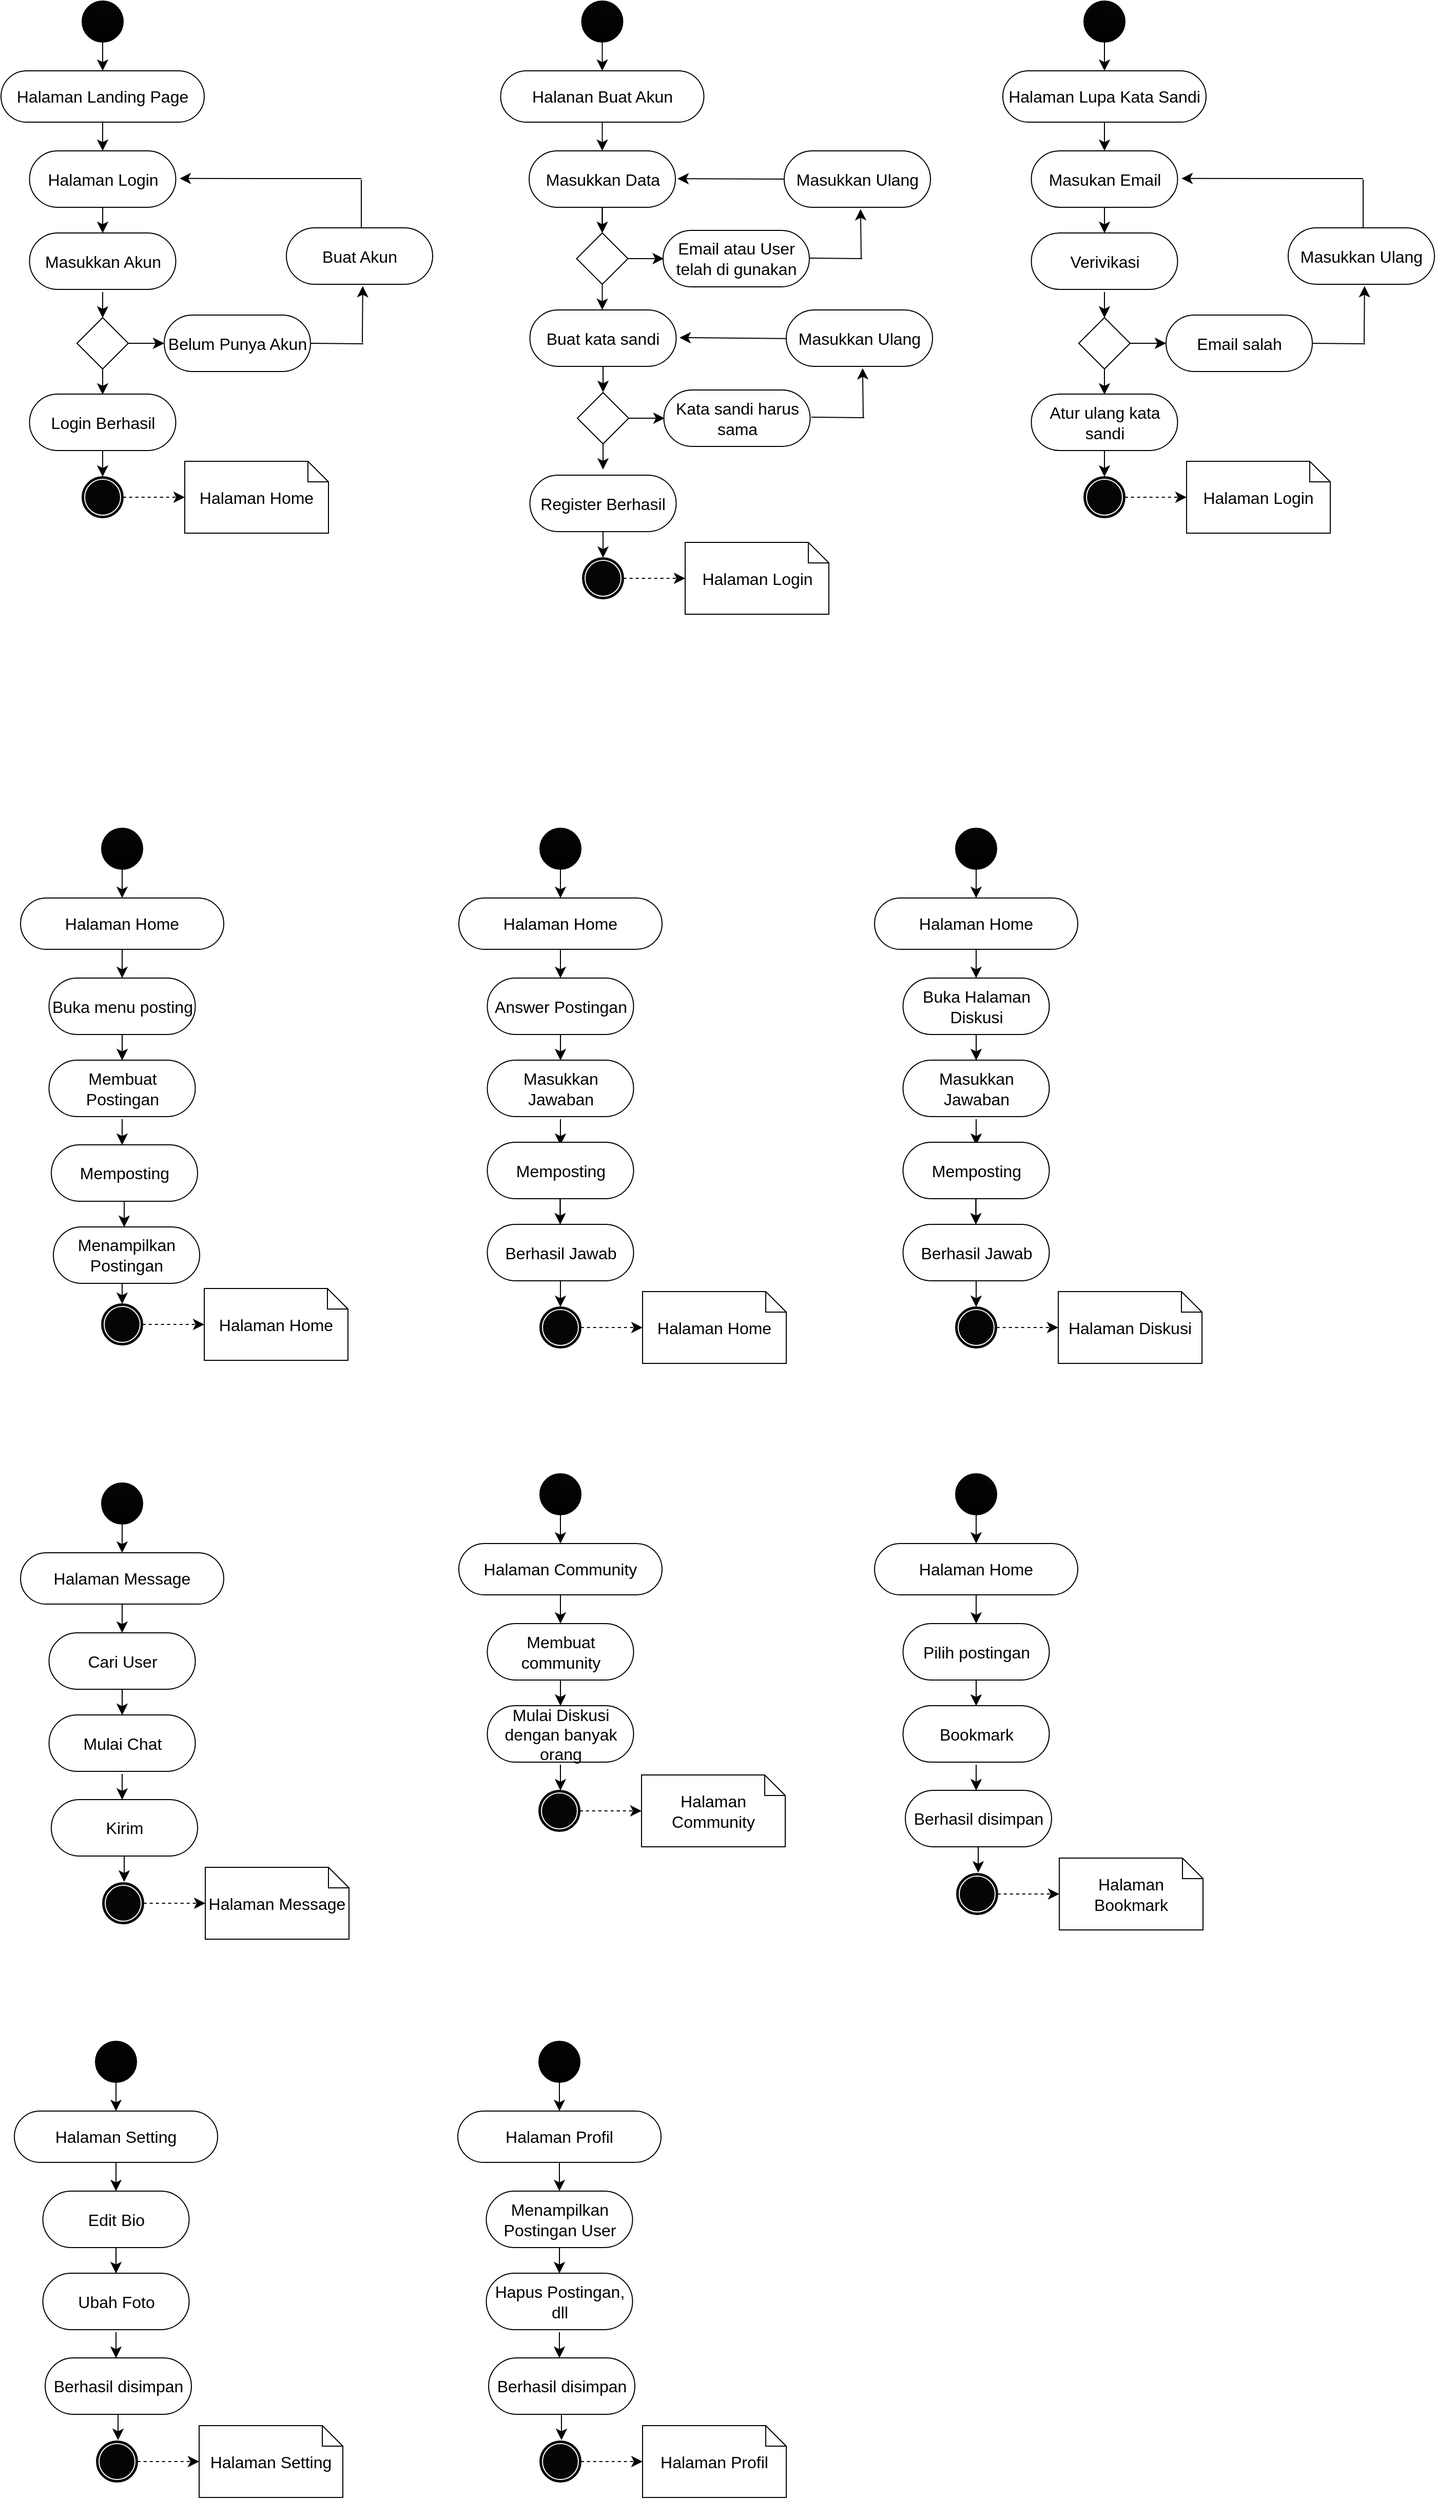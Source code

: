 <mxfile version="27.0.9">
  <diagram name="Page-1" id="4zAH8og8ZNGRCNKjZSAW">
    <mxGraphModel dx="16951" dy="7814" grid="0" gridSize="10" guides="1" tooltips="1" connect="1" arrows="1" fold="1" page="0" pageScale="1" pageWidth="850" pageHeight="1100" math="0" shadow="0">
      <root>
        <mxCell id="0" />
        <mxCell id="1" parent="0" />
        <mxCell id="vcSjPP2YugfFcG8rulqi-1" value="Halaman Landing Page" style="rounded=1;whiteSpace=wrap;html=1;fontSize=16;arcSize=50;" vertex="1" parent="1">
          <mxGeometry x="-15356" y="-6542" width="198" height="50" as="geometry" />
        </mxCell>
        <mxCell id="vcSjPP2YugfFcG8rulqi-2" value="" style="ellipse;whiteSpace=wrap;html=1;aspect=fixed;fontSize=16;gradientColor=default;fillColor=#050505;" vertex="1" parent="1">
          <mxGeometry x="-15277" y="-6610" width="40" height="40" as="geometry" />
        </mxCell>
        <mxCell id="vcSjPP2YugfFcG8rulqi-3" value="Halaman Home" style="shape=note;size=20;whiteSpace=wrap;html=1;fontSize=16;" vertex="1" parent="1">
          <mxGeometry x="-15177" y="-6161.5" width="140" height="70" as="geometry" />
        </mxCell>
        <mxCell id="vcSjPP2YugfFcG8rulqi-4" value="Belum Punya Akun" style="rounded=1;whiteSpace=wrap;html=1;fontSize=16;arcSize=50;" vertex="1" parent="1">
          <mxGeometry x="-15197" y="-6304" width="142.5" height="55" as="geometry" />
        </mxCell>
        <mxCell id="vcSjPP2YugfFcG8rulqi-5" value="" style="rhombus;whiteSpace=wrap;html=1;fontSize=16;" vertex="1" parent="1">
          <mxGeometry x="-15282" y="-6301.5" width="50" height="50" as="geometry" />
        </mxCell>
        <mxCell id="vcSjPP2YugfFcG8rulqi-6" value="Masukkan Akun" style="rounded=1;whiteSpace=wrap;html=1;fontSize=16;arcSize=50;" vertex="1" parent="1">
          <mxGeometry x="-15328.25" y="-6384" width="142.5" height="55" as="geometry" />
        </mxCell>
        <mxCell id="vcSjPP2YugfFcG8rulqi-7" value="Login Berhasil" style="rounded=1;whiteSpace=wrap;html=1;fontSize=16;arcSize=50;" vertex="1" parent="1">
          <mxGeometry x="-15328.25" y="-6227" width="142.5" height="55" as="geometry" />
        </mxCell>
        <mxCell id="vcSjPP2YugfFcG8rulqi-8" value="" style="endArrow=classic;html=1;rounded=0;fontSize=12;startSize=8;endSize=8;curved=1;entryX=0;entryY=0.5;entryDx=0;entryDy=0;exitX=1;exitY=0.5;exitDx=0;exitDy=0;" edge="1" parent="1" source="vcSjPP2YugfFcG8rulqi-5" target="vcSjPP2YugfFcG8rulqi-4">
          <mxGeometry width="50" height="50" relative="1" as="geometry">
            <mxPoint x="-15232" y="-6277.75" as="sourcePoint" />
            <mxPoint x="-15202" y="-6275.25" as="targetPoint" />
          </mxGeometry>
        </mxCell>
        <mxCell id="vcSjPP2YugfFcG8rulqi-9" value="" style="endArrow=classic;html=1;rounded=0;fontSize=12;startSize=8;endSize=8;curved=1;exitX=0.5;exitY=1;exitDx=0;exitDy=0;entryX=0.5;entryY=0;entryDx=0;entryDy=0;" edge="1" parent="1" source="vcSjPP2YugfFcG8rulqi-5">
          <mxGeometry width="50" height="50" relative="1" as="geometry">
            <mxPoint x="-15257.34" y="-6251.5" as="sourcePoint" />
            <mxPoint x="-15257" y="-6226.5" as="targetPoint" />
          </mxGeometry>
        </mxCell>
        <mxCell id="vcSjPP2YugfFcG8rulqi-10" value="" style="endArrow=classic;html=1;rounded=0;fontSize=12;startSize=8;endSize=8;curved=1;exitX=0.5;exitY=1;exitDx=0;exitDy=0;entryX=0.5;entryY=0;entryDx=0;entryDy=0;" edge="1" parent="1" source="vcSjPP2YugfFcG8rulqi-2" target="vcSjPP2YugfFcG8rulqi-1">
          <mxGeometry width="50" height="50" relative="1" as="geometry">
            <mxPoint x="-15257.29" y="-6570" as="sourcePoint" />
            <mxPoint x="-15257.29" y="-6540" as="targetPoint" />
          </mxGeometry>
        </mxCell>
        <mxCell id="vcSjPP2YugfFcG8rulqi-11" value="" style="endArrow=classic;html=1;rounded=0;fontSize=12;startSize=8;endSize=8;curved=1;entryX=0;entryY=0.5;entryDx=0;entryDy=0;entryPerimeter=0;dashed=1;exitX=1;exitY=0.5;exitDx=0;exitDy=0;" edge="1" parent="1" source="vcSjPP2YugfFcG8rulqi-12" target="vcSjPP2YugfFcG8rulqi-3">
          <mxGeometry width="50" height="50" relative="1" as="geometry">
            <mxPoint x="-15232" y="-6126.5" as="sourcePoint" />
            <mxPoint x="-15182" y="-6126.66" as="targetPoint" />
          </mxGeometry>
        </mxCell>
        <mxCell id="vcSjPP2YugfFcG8rulqi-12" value="" style="ellipse;whiteSpace=wrap;html=1;aspect=fixed;fontSize=16;gradientColor=default;fillColor=#050505;" vertex="1" parent="1">
          <mxGeometry x="-15277" y="-6146.5" width="40" height="40" as="geometry" />
        </mxCell>
        <mxCell id="vcSjPP2YugfFcG8rulqi-13" value="" style="endArrow=classic;html=1;rounded=0;fontSize=12;startSize=8;endSize=8;curved=1;exitX=0.5;exitY=1;exitDx=0;exitDy=0;entryX=0.5;entryY=0;entryDx=0;entryDy=0;" edge="1" parent="1" target="vcSjPP2YugfFcG8rulqi-12">
          <mxGeometry width="50" height="50" relative="1" as="geometry">
            <mxPoint x="-15257" y="-6171.5" as="sourcePoint" />
            <mxPoint x="-15257.2" y="-6146.5" as="targetPoint" />
          </mxGeometry>
        </mxCell>
        <mxCell id="vcSjPP2YugfFcG8rulqi-14" value="" style="ellipse;whiteSpace=wrap;html=1;aspect=fixed;fontSize=16;fillColor=#050505;strokeColor=#FFFFFF;" vertex="1" parent="1">
          <mxGeometry x="-15274.5" y="-6144" width="35" height="35" as="geometry" />
        </mxCell>
        <mxCell id="vcSjPP2YugfFcG8rulqi-15" value="" style="edgeStyle=orthogonalEdgeStyle;rounded=0;orthogonalLoop=1;jettySize=auto;html=1;" edge="1" parent="1" source="vcSjPP2YugfFcG8rulqi-16" target="vcSjPP2YugfFcG8rulqi-6">
          <mxGeometry relative="1" as="geometry" />
        </mxCell>
        <mxCell id="vcSjPP2YugfFcG8rulqi-16" value="Halaman Login" style="rounded=1;whiteSpace=wrap;html=1;fontSize=16;arcSize=50;" vertex="1" parent="1">
          <mxGeometry x="-15328.25" y="-6464" width="142.5" height="55" as="geometry" />
        </mxCell>
        <mxCell id="vcSjPP2YugfFcG8rulqi-17" value="" style="endArrow=classic;html=1;rounded=0;fontSize=12;startSize=8;endSize=8;curved=1;exitX=0.5;exitY=1;exitDx=0;exitDy=0;entryX=0.5;entryY=0;entryDx=0;entryDy=0;" edge="1" parent="1" source="vcSjPP2YugfFcG8rulqi-1" target="vcSjPP2YugfFcG8rulqi-16">
          <mxGeometry width="50" height="50" relative="1" as="geometry">
            <mxPoint x="-15257.33" y="-6490" as="sourcePoint" />
            <mxPoint x="-15257.33" y="-6460" as="targetPoint" />
          </mxGeometry>
        </mxCell>
        <mxCell id="vcSjPP2YugfFcG8rulqi-18" value="" style="endArrow=classic;html=1;rounded=0;fontSize=12;startSize=8;endSize=8;curved=1;exitX=0.5;exitY=1;exitDx=0;exitDy=0;entryX=0.5;entryY=0;entryDx=0;entryDy=0;" edge="1" parent="1" source="vcSjPP2YugfFcG8rulqi-16" target="vcSjPP2YugfFcG8rulqi-6">
          <mxGeometry width="50" height="50" relative="1" as="geometry">
            <mxPoint x="-15262.5" y="-6414" as="sourcePoint" />
            <mxPoint x="-15262.5" y="-6384" as="targetPoint" />
          </mxGeometry>
        </mxCell>
        <mxCell id="vcSjPP2YugfFcG8rulqi-19" value="" style="endArrow=none;html=1;rounded=0;fontSize=12;startSize=8;endSize=8;curved=1;exitX=1;exitY=0.5;exitDx=0;exitDy=0;" edge="1" parent="1" source="vcSjPP2YugfFcG8rulqi-4">
          <mxGeometry width="50" height="50" relative="1" as="geometry">
            <mxPoint x="-15054.5" y="-6421" as="sourcePoint" />
            <mxPoint x="-15003" y="-6276" as="targetPoint" />
          </mxGeometry>
        </mxCell>
        <mxCell id="vcSjPP2YugfFcG8rulqi-21" value="" style="endArrow=classic;html=1;rounded=0;fontSize=12;startSize=8;endSize=8;curved=1;entryX=1;entryY=0.5;entryDx=0;entryDy=0;" edge="1" parent="1">
          <mxGeometry width="50" height="50" relative="1" as="geometry">
            <mxPoint x="-15005" y="-6437" as="sourcePoint" />
            <mxPoint x="-15182" y="-6437.09" as="targetPoint" />
          </mxGeometry>
        </mxCell>
        <mxCell id="vcSjPP2YugfFcG8rulqi-22" value="" style="edgeStyle=orthogonalEdgeStyle;rounded=0;orthogonalLoop=1;jettySize=auto;html=1;" edge="1" parent="1">
          <mxGeometry relative="1" as="geometry">
            <mxPoint x="-15257" y="-6326.5" as="sourcePoint" />
            <mxPoint x="-15257" y="-6301.5" as="targetPoint" />
          </mxGeometry>
        </mxCell>
        <mxCell id="vcSjPP2YugfFcG8rulqi-23" value="" style="endArrow=classic;html=1;rounded=0;fontSize=12;startSize=8;endSize=8;curved=1;exitX=0.5;exitY=1;exitDx=0;exitDy=0;entryX=0.5;entryY=0;entryDx=0;entryDy=0;" edge="1" parent="1">
          <mxGeometry width="50" height="50" relative="1" as="geometry">
            <mxPoint x="-15257" y="-6326.5" as="sourcePoint" />
            <mxPoint x="-15257" y="-6301.5" as="targetPoint" />
          </mxGeometry>
        </mxCell>
        <mxCell id="vcSjPP2YugfFcG8rulqi-24" value="Buat Akun" style="rounded=1;whiteSpace=wrap;html=1;fontSize=16;arcSize=50;" vertex="1" parent="1">
          <mxGeometry x="-15078" y="-6389" width="142.5" height="55" as="geometry" />
        </mxCell>
        <mxCell id="vcSjPP2YugfFcG8rulqi-25" value="" style="endArrow=none;html=1;rounded=0;fontSize=12;startSize=8;endSize=8;curved=1;" edge="1" parent="1">
          <mxGeometry width="50" height="50" relative="1" as="geometry">
            <mxPoint x="-15005" y="-6389" as="sourcePoint" />
            <mxPoint x="-15005" y="-6436" as="targetPoint" />
          </mxGeometry>
        </mxCell>
        <mxCell id="vcSjPP2YugfFcG8rulqi-26" value="" style="endArrow=classic;html=1;rounded=0;fontSize=12;startSize=8;endSize=8;curved=1;entryX=0.522;entryY=1.031;entryDx=0;entryDy=0;entryPerimeter=0;" edge="1" parent="1" target="vcSjPP2YugfFcG8rulqi-24">
          <mxGeometry width="50" height="50" relative="1" as="geometry">
            <mxPoint x="-15004" y="-6277" as="sourcePoint" />
            <mxPoint x="-15002" y="-6333" as="targetPoint" />
          </mxGeometry>
        </mxCell>
        <mxCell id="vcSjPP2YugfFcG8rulqi-27" value="Halanan Buat Akun" style="rounded=1;whiteSpace=wrap;html=1;fontSize=16;arcSize=50;" vertex="1" parent="1">
          <mxGeometry x="-14869.25" y="-6542" width="198" height="50" as="geometry" />
        </mxCell>
        <mxCell id="vcSjPP2YugfFcG8rulqi-28" value="" style="ellipse;whiteSpace=wrap;html=1;aspect=fixed;fontSize=16;gradientColor=default;fillColor=#050505;" vertex="1" parent="1">
          <mxGeometry x="-14790.25" y="-6610" width="40" height="40" as="geometry" />
        </mxCell>
        <mxCell id="vcSjPP2YugfFcG8rulqi-29" value="Halaman Login" style="shape=note;size=20;whiteSpace=wrap;html=1;fontSize=16;" vertex="1" parent="1">
          <mxGeometry x="-14689.5" y="-6082.5" width="140" height="70" as="geometry" />
        </mxCell>
        <mxCell id="vcSjPP2YugfFcG8rulqi-30" value="Email atau User telah di gunakan" style="rounded=1;whiteSpace=wrap;html=1;fontSize=16;arcSize=50;" vertex="1" parent="1">
          <mxGeometry x="-14711" y="-6386.5" width="142.5" height="55" as="geometry" />
        </mxCell>
        <mxCell id="vcSjPP2YugfFcG8rulqi-31" value="" style="rhombus;whiteSpace=wrap;html=1;fontSize=16;" vertex="1" parent="1">
          <mxGeometry x="-14795.25" y="-6384" width="50" height="50" as="geometry" />
        </mxCell>
        <mxCell id="vcSjPP2YugfFcG8rulqi-33" value="Register Berhasil" style="rounded=1;whiteSpace=wrap;html=1;fontSize=16;arcSize=50;" vertex="1" parent="1">
          <mxGeometry x="-14840.75" y="-6148" width="142.5" height="55" as="geometry" />
        </mxCell>
        <mxCell id="vcSjPP2YugfFcG8rulqi-34" value="" style="endArrow=classic;html=1;rounded=0;fontSize=12;startSize=8;endSize=8;curved=1;entryX=0;entryY=0.5;entryDx=0;entryDy=0;exitX=1;exitY=0.5;exitDx=0;exitDy=0;" edge="1" parent="1" source="vcSjPP2YugfFcG8rulqi-31">
          <mxGeometry width="50" height="50" relative="1" as="geometry">
            <mxPoint x="-14745.25" y="-6360.25" as="sourcePoint" />
            <mxPoint x="-14710.25" y="-6359" as="targetPoint" />
          </mxGeometry>
        </mxCell>
        <mxCell id="vcSjPP2YugfFcG8rulqi-35" value="" style="endArrow=classic;html=1;rounded=0;fontSize=12;startSize=8;endSize=8;curved=1;exitX=0.5;exitY=1;exitDx=0;exitDy=0;entryX=0.5;entryY=0;entryDx=0;entryDy=0;" edge="1" parent="1" source="vcSjPP2YugfFcG8rulqi-31">
          <mxGeometry width="50" height="50" relative="1" as="geometry">
            <mxPoint x="-14770.59" y="-6334" as="sourcePoint" />
            <mxPoint x="-14770.25" y="-6309" as="targetPoint" />
          </mxGeometry>
        </mxCell>
        <mxCell id="vcSjPP2YugfFcG8rulqi-36" value="" style="endArrow=classic;html=1;rounded=0;fontSize=12;startSize=8;endSize=8;curved=1;exitX=0.5;exitY=1;exitDx=0;exitDy=0;entryX=0.5;entryY=0;entryDx=0;entryDy=0;" edge="1" parent="1" source="vcSjPP2YugfFcG8rulqi-28" target="vcSjPP2YugfFcG8rulqi-27">
          <mxGeometry width="50" height="50" relative="1" as="geometry">
            <mxPoint x="-14770.54" y="-6570" as="sourcePoint" />
            <mxPoint x="-14770.54" y="-6540" as="targetPoint" />
          </mxGeometry>
        </mxCell>
        <mxCell id="vcSjPP2YugfFcG8rulqi-37" value="" style="endArrow=classic;html=1;rounded=0;fontSize=12;startSize=8;endSize=8;curved=1;entryX=0;entryY=0.5;entryDx=0;entryDy=0;entryPerimeter=0;dashed=1;exitX=1;exitY=0.5;exitDx=0;exitDy=0;" edge="1" parent="1" source="vcSjPP2YugfFcG8rulqi-38" target="vcSjPP2YugfFcG8rulqi-29">
          <mxGeometry width="50" height="50" relative="1" as="geometry">
            <mxPoint x="-14744.5" y="-6047.5" as="sourcePoint" />
            <mxPoint x="-14694.5" y="-6047.66" as="targetPoint" />
          </mxGeometry>
        </mxCell>
        <mxCell id="vcSjPP2YugfFcG8rulqi-38" value="" style="ellipse;whiteSpace=wrap;html=1;aspect=fixed;fontSize=16;gradientColor=default;fillColor=#050505;" vertex="1" parent="1">
          <mxGeometry x="-14789.5" y="-6067.5" width="40" height="40" as="geometry" />
        </mxCell>
        <mxCell id="vcSjPP2YugfFcG8rulqi-39" value="" style="endArrow=classic;html=1;rounded=0;fontSize=12;startSize=8;endSize=8;curved=1;exitX=0.5;exitY=1;exitDx=0;exitDy=0;entryX=0.5;entryY=0;entryDx=0;entryDy=0;" edge="1" parent="1" target="vcSjPP2YugfFcG8rulqi-38">
          <mxGeometry width="50" height="50" relative="1" as="geometry">
            <mxPoint x="-14769.5" y="-6092.5" as="sourcePoint" />
            <mxPoint x="-14769.7" y="-6067.5" as="targetPoint" />
          </mxGeometry>
        </mxCell>
        <mxCell id="vcSjPP2YugfFcG8rulqi-40" value="" style="ellipse;whiteSpace=wrap;html=1;aspect=fixed;fontSize=16;fillColor=#050505;strokeColor=#FFFFFF;" vertex="1" parent="1">
          <mxGeometry x="-14787" y="-6065" width="35" height="35" as="geometry" />
        </mxCell>
        <mxCell id="vcSjPP2YugfFcG8rulqi-41" value="" style="edgeStyle=orthogonalEdgeStyle;rounded=0;orthogonalLoop=1;jettySize=auto;html=1;" edge="1" parent="1" source="vcSjPP2YugfFcG8rulqi-42">
          <mxGeometry relative="1" as="geometry">
            <mxPoint x="-14770.222" y="-6384" as="targetPoint" />
          </mxGeometry>
        </mxCell>
        <mxCell id="vcSjPP2YugfFcG8rulqi-42" value="Masukkan Data" style="rounded=1;whiteSpace=wrap;html=1;fontSize=16;arcSize=50;" vertex="1" parent="1">
          <mxGeometry x="-14841.5" y="-6464" width="142.5" height="55" as="geometry" />
        </mxCell>
        <mxCell id="vcSjPP2YugfFcG8rulqi-43" value="" style="endArrow=classic;html=1;rounded=0;fontSize=12;startSize=8;endSize=8;curved=1;exitX=0.5;exitY=1;exitDx=0;exitDy=0;entryX=0.5;entryY=0;entryDx=0;entryDy=0;" edge="1" parent="1" source="vcSjPP2YugfFcG8rulqi-27" target="vcSjPP2YugfFcG8rulqi-42">
          <mxGeometry width="50" height="50" relative="1" as="geometry">
            <mxPoint x="-14770.58" y="-6490" as="sourcePoint" />
            <mxPoint x="-14770.58" y="-6460" as="targetPoint" />
          </mxGeometry>
        </mxCell>
        <mxCell id="vcSjPP2YugfFcG8rulqi-44" value="" style="endArrow=classic;html=1;rounded=0;fontSize=12;startSize=8;endSize=8;curved=1;exitX=0.5;exitY=1;exitDx=0;exitDy=0;entryX=0.5;entryY=0;entryDx=0;entryDy=0;" edge="1" parent="1" source="vcSjPP2YugfFcG8rulqi-42">
          <mxGeometry width="50" height="50" relative="1" as="geometry">
            <mxPoint x="-14775.75" y="-6414" as="sourcePoint" />
            <mxPoint x="-14770.25" y="-6384" as="targetPoint" />
          </mxGeometry>
        </mxCell>
        <mxCell id="vcSjPP2YugfFcG8rulqi-45" value="" style="endArrow=none;html=1;rounded=0;fontSize=12;startSize=8;endSize=8;curved=1;exitX=1;exitY=0.5;exitDx=0;exitDy=0;" edge="1" parent="1">
          <mxGeometry width="50" height="50" relative="1" as="geometry">
            <mxPoint x="-14568.5" y="-6359.56" as="sourcePoint" />
            <mxPoint x="-14517" y="-6359.06" as="targetPoint" />
          </mxGeometry>
        </mxCell>
        <mxCell id="vcSjPP2YugfFcG8rulqi-46" value="" style="endArrow=classic;html=1;rounded=0;fontSize=12;startSize=8;endSize=8;curved=1;entryX=1;entryY=0.5;entryDx=0;entryDy=0;exitX=0;exitY=0.5;exitDx=0;exitDy=0;" edge="1" parent="1" source="vcSjPP2YugfFcG8rulqi-49">
          <mxGeometry width="50" height="50" relative="1" as="geometry">
            <mxPoint x="-14520" y="-6436.83" as="sourcePoint" />
            <mxPoint x="-14697" y="-6436.92" as="targetPoint" />
          </mxGeometry>
        </mxCell>
        <mxCell id="vcSjPP2YugfFcG8rulqi-49" value="Masukkan Ulang" style="rounded=1;whiteSpace=wrap;html=1;fontSize=16;arcSize=50;" vertex="1" parent="1">
          <mxGeometry x="-14593" y="-6464" width="142.5" height="55" as="geometry" />
        </mxCell>
        <mxCell id="vcSjPP2YugfFcG8rulqi-51" value="" style="endArrow=classic;html=1;rounded=0;fontSize=12;startSize=8;endSize=8;curved=1;entryX=0.522;entryY=1.031;entryDx=0;entryDy=0;entryPerimeter=0;" edge="1" parent="1" target="vcSjPP2YugfFcG8rulqi-49">
          <mxGeometry width="50" height="50" relative="1" as="geometry">
            <mxPoint x="-14518" y="-6358.91" as="sourcePoint" />
            <mxPoint x="-14516" y="-6414.91" as="targetPoint" />
          </mxGeometry>
        </mxCell>
        <mxCell id="vcSjPP2YugfFcG8rulqi-52" value="Kata sandi harus sama" style="rounded=1;whiteSpace=wrap;html=1;fontSize=16;arcSize=50;" vertex="1" parent="1">
          <mxGeometry x="-14710.25" y="-6231" width="142.5" height="55" as="geometry" />
        </mxCell>
        <mxCell id="vcSjPP2YugfFcG8rulqi-53" value="" style="rhombus;whiteSpace=wrap;html=1;fontSize=16;" vertex="1" parent="1">
          <mxGeometry x="-14794.5" y="-6228.5" width="50" height="50" as="geometry" />
        </mxCell>
        <mxCell id="vcSjPP2YugfFcG8rulqi-54" value="" style="endArrow=classic;html=1;rounded=0;fontSize=12;startSize=8;endSize=8;curved=1;entryX=0;entryY=0.5;entryDx=0;entryDy=0;exitX=1;exitY=0.5;exitDx=0;exitDy=0;" edge="1" parent="1" source="vcSjPP2YugfFcG8rulqi-53">
          <mxGeometry width="50" height="50" relative="1" as="geometry">
            <mxPoint x="-14744.5" y="-6204.75" as="sourcePoint" />
            <mxPoint x="-14709.5" y="-6203.5" as="targetPoint" />
          </mxGeometry>
        </mxCell>
        <mxCell id="vcSjPP2YugfFcG8rulqi-55" value="" style="endArrow=classic;html=1;rounded=0;fontSize=12;startSize=8;endSize=8;curved=1;exitX=0.5;exitY=1;exitDx=0;exitDy=0;entryX=0.5;entryY=0;entryDx=0;entryDy=0;" edge="1" parent="1" source="vcSjPP2YugfFcG8rulqi-53">
          <mxGeometry width="50" height="50" relative="1" as="geometry">
            <mxPoint x="-14769.84" y="-6178.5" as="sourcePoint" />
            <mxPoint x="-14769.5" y="-6153.5" as="targetPoint" />
          </mxGeometry>
        </mxCell>
        <mxCell id="vcSjPP2YugfFcG8rulqi-57" value="" style="edgeStyle=orthogonalEdgeStyle;rounded=0;orthogonalLoop=1;jettySize=auto;html=1;" edge="1" parent="1" source="vcSjPP2YugfFcG8rulqi-58">
          <mxGeometry relative="1" as="geometry">
            <mxPoint x="-14769.472" y="-6229" as="targetPoint" />
          </mxGeometry>
        </mxCell>
        <mxCell id="vcSjPP2YugfFcG8rulqi-58" value="Buat kata sandi" style="rounded=1;whiteSpace=wrap;html=1;fontSize=16;arcSize=50;" vertex="1" parent="1">
          <mxGeometry x="-14840.75" y="-6309" width="142.5" height="55" as="geometry" />
        </mxCell>
        <mxCell id="vcSjPP2YugfFcG8rulqi-59" value="" style="endArrow=classic;html=1;rounded=0;fontSize=12;startSize=8;endSize=8;curved=1;exitX=0.5;exitY=1;exitDx=0;exitDy=0;entryX=0.5;entryY=0;entryDx=0;entryDy=0;" edge="1" parent="1" source="vcSjPP2YugfFcG8rulqi-58">
          <mxGeometry width="50" height="50" relative="1" as="geometry">
            <mxPoint x="-14775" y="-6259" as="sourcePoint" />
            <mxPoint x="-14769.5" y="-6229" as="targetPoint" />
          </mxGeometry>
        </mxCell>
        <mxCell id="vcSjPP2YugfFcG8rulqi-60" value="" style="endArrow=none;html=1;rounded=0;fontSize=12;startSize=8;endSize=8;curved=1;exitX=1;exitY=0.5;exitDx=0;exitDy=0;" edge="1" parent="1">
          <mxGeometry width="50" height="50" relative="1" as="geometry">
            <mxPoint x="-14566.5" y="-6204.56" as="sourcePoint" />
            <mxPoint x="-14515" y="-6204.06" as="targetPoint" />
          </mxGeometry>
        </mxCell>
        <mxCell id="vcSjPP2YugfFcG8rulqi-61" value="Masukkan Ulang" style="rounded=1;whiteSpace=wrap;html=1;fontSize=16;arcSize=50;" vertex="1" parent="1">
          <mxGeometry x="-14591" y="-6309" width="142.5" height="55" as="geometry" />
        </mxCell>
        <mxCell id="vcSjPP2YugfFcG8rulqi-62" value="" style="endArrow=classic;html=1;rounded=0;fontSize=12;startSize=8;endSize=8;curved=1;entryX=0.522;entryY=1.031;entryDx=0;entryDy=0;entryPerimeter=0;" edge="1" parent="1" target="vcSjPP2YugfFcG8rulqi-61">
          <mxGeometry width="50" height="50" relative="1" as="geometry">
            <mxPoint x="-14516" y="-6203.91" as="sourcePoint" />
            <mxPoint x="-14514" y="-6259.91" as="targetPoint" />
          </mxGeometry>
        </mxCell>
        <mxCell id="vcSjPP2YugfFcG8rulqi-63" value="" style="endArrow=classic;html=1;rounded=0;fontSize=12;startSize=8;endSize=8;curved=1;entryX=1;entryY=0.5;entryDx=0;entryDy=0;exitX=0;exitY=0.5;exitDx=0;exitDy=0;" edge="1" parent="1">
          <mxGeometry width="50" height="50" relative="1" as="geometry">
            <mxPoint x="-14591" y="-6281.11" as="sourcePoint" />
            <mxPoint x="-14695" y="-6282.03" as="targetPoint" />
          </mxGeometry>
        </mxCell>
        <mxCell id="vcSjPP2YugfFcG8rulqi-64" value="Halaman Lupa Kata Sandi" style="rounded=1;whiteSpace=wrap;html=1;fontSize=16;arcSize=50;" vertex="1" parent="1">
          <mxGeometry x="-14380" y="-6542" width="198" height="50" as="geometry" />
        </mxCell>
        <mxCell id="vcSjPP2YugfFcG8rulqi-65" value="" style="ellipse;whiteSpace=wrap;html=1;aspect=fixed;fontSize=16;gradientColor=default;fillColor=#050505;" vertex="1" parent="1">
          <mxGeometry x="-14301" y="-6610" width="40" height="40" as="geometry" />
        </mxCell>
        <mxCell id="vcSjPP2YugfFcG8rulqi-66" value="Halaman Login" style="shape=note;size=20;whiteSpace=wrap;html=1;fontSize=16;" vertex="1" parent="1">
          <mxGeometry x="-14201" y="-6161.5" width="140" height="70" as="geometry" />
        </mxCell>
        <mxCell id="vcSjPP2YugfFcG8rulqi-67" value="Email salah" style="rounded=1;whiteSpace=wrap;html=1;fontSize=16;arcSize=50;" vertex="1" parent="1">
          <mxGeometry x="-14221" y="-6304" width="142.5" height="55" as="geometry" />
        </mxCell>
        <mxCell id="vcSjPP2YugfFcG8rulqi-68" value="" style="rhombus;whiteSpace=wrap;html=1;fontSize=16;" vertex="1" parent="1">
          <mxGeometry x="-14306" y="-6301.5" width="50" height="50" as="geometry" />
        </mxCell>
        <mxCell id="vcSjPP2YugfFcG8rulqi-69" value="Verivikasi" style="rounded=1;whiteSpace=wrap;html=1;fontSize=16;arcSize=50;" vertex="1" parent="1">
          <mxGeometry x="-14352.25" y="-6384" width="142.5" height="55" as="geometry" />
        </mxCell>
        <mxCell id="vcSjPP2YugfFcG8rulqi-70" value="Atur ulang kata sandi" style="rounded=1;whiteSpace=wrap;html=1;fontSize=16;arcSize=50;" vertex="1" parent="1">
          <mxGeometry x="-14352.25" y="-6227" width="142.5" height="55" as="geometry" />
        </mxCell>
        <mxCell id="vcSjPP2YugfFcG8rulqi-71" value="" style="endArrow=classic;html=1;rounded=0;fontSize=12;startSize=8;endSize=8;curved=1;entryX=0;entryY=0.5;entryDx=0;entryDy=0;exitX=1;exitY=0.5;exitDx=0;exitDy=0;" edge="1" parent="1" source="vcSjPP2YugfFcG8rulqi-68" target="vcSjPP2YugfFcG8rulqi-67">
          <mxGeometry width="50" height="50" relative="1" as="geometry">
            <mxPoint x="-14256" y="-6277.75" as="sourcePoint" />
            <mxPoint x="-14226" y="-6275.25" as="targetPoint" />
          </mxGeometry>
        </mxCell>
        <mxCell id="vcSjPP2YugfFcG8rulqi-72" value="" style="endArrow=classic;html=1;rounded=0;fontSize=12;startSize=8;endSize=8;curved=1;exitX=0.5;exitY=1;exitDx=0;exitDy=0;entryX=0.5;entryY=0;entryDx=0;entryDy=0;" edge="1" parent="1" source="vcSjPP2YugfFcG8rulqi-68">
          <mxGeometry width="50" height="50" relative="1" as="geometry">
            <mxPoint x="-14281.34" y="-6251.5" as="sourcePoint" />
            <mxPoint x="-14281" y="-6226.5" as="targetPoint" />
          </mxGeometry>
        </mxCell>
        <mxCell id="vcSjPP2YugfFcG8rulqi-73" value="" style="endArrow=classic;html=1;rounded=0;fontSize=12;startSize=8;endSize=8;curved=1;exitX=0.5;exitY=1;exitDx=0;exitDy=0;entryX=0.5;entryY=0;entryDx=0;entryDy=0;" edge="1" parent="1" source="vcSjPP2YugfFcG8rulqi-65" target="vcSjPP2YugfFcG8rulqi-64">
          <mxGeometry width="50" height="50" relative="1" as="geometry">
            <mxPoint x="-14281.29" y="-6570" as="sourcePoint" />
            <mxPoint x="-14281.29" y="-6540" as="targetPoint" />
          </mxGeometry>
        </mxCell>
        <mxCell id="vcSjPP2YugfFcG8rulqi-74" value="" style="endArrow=classic;html=1;rounded=0;fontSize=12;startSize=8;endSize=8;curved=1;entryX=0;entryY=0.5;entryDx=0;entryDy=0;entryPerimeter=0;dashed=1;exitX=1;exitY=0.5;exitDx=0;exitDy=0;" edge="1" parent="1" source="vcSjPP2YugfFcG8rulqi-75" target="vcSjPP2YugfFcG8rulqi-66">
          <mxGeometry width="50" height="50" relative="1" as="geometry">
            <mxPoint x="-14256" y="-6126.5" as="sourcePoint" />
            <mxPoint x="-14206" y="-6126.66" as="targetPoint" />
          </mxGeometry>
        </mxCell>
        <mxCell id="vcSjPP2YugfFcG8rulqi-75" value="" style="ellipse;whiteSpace=wrap;html=1;aspect=fixed;fontSize=16;gradientColor=default;fillColor=#050505;" vertex="1" parent="1">
          <mxGeometry x="-14301" y="-6146.5" width="40" height="40" as="geometry" />
        </mxCell>
        <mxCell id="vcSjPP2YugfFcG8rulqi-76" value="" style="endArrow=classic;html=1;rounded=0;fontSize=12;startSize=8;endSize=8;curved=1;exitX=0.5;exitY=1;exitDx=0;exitDy=0;entryX=0.5;entryY=0;entryDx=0;entryDy=0;" edge="1" parent="1" target="vcSjPP2YugfFcG8rulqi-75">
          <mxGeometry width="50" height="50" relative="1" as="geometry">
            <mxPoint x="-14281" y="-6171.5" as="sourcePoint" />
            <mxPoint x="-14281.2" y="-6146.5" as="targetPoint" />
          </mxGeometry>
        </mxCell>
        <mxCell id="vcSjPP2YugfFcG8rulqi-77" value="" style="ellipse;whiteSpace=wrap;html=1;aspect=fixed;fontSize=16;fillColor=#050505;strokeColor=#FFFFFF;" vertex="1" parent="1">
          <mxGeometry x="-14298.5" y="-6144" width="35" height="35" as="geometry" />
        </mxCell>
        <mxCell id="vcSjPP2YugfFcG8rulqi-78" value="" style="edgeStyle=orthogonalEdgeStyle;rounded=0;orthogonalLoop=1;jettySize=auto;html=1;" edge="1" parent="1" source="vcSjPP2YugfFcG8rulqi-79" target="vcSjPP2YugfFcG8rulqi-69">
          <mxGeometry relative="1" as="geometry" />
        </mxCell>
        <mxCell id="vcSjPP2YugfFcG8rulqi-79" value="Masukan Email" style="rounded=1;whiteSpace=wrap;html=1;fontSize=16;arcSize=50;" vertex="1" parent="1">
          <mxGeometry x="-14352.25" y="-6464" width="142.5" height="55" as="geometry" />
        </mxCell>
        <mxCell id="vcSjPP2YugfFcG8rulqi-80" value="" style="endArrow=classic;html=1;rounded=0;fontSize=12;startSize=8;endSize=8;curved=1;exitX=0.5;exitY=1;exitDx=0;exitDy=0;entryX=0.5;entryY=0;entryDx=0;entryDy=0;" edge="1" parent="1" source="vcSjPP2YugfFcG8rulqi-64" target="vcSjPP2YugfFcG8rulqi-79">
          <mxGeometry width="50" height="50" relative="1" as="geometry">
            <mxPoint x="-14281.33" y="-6490" as="sourcePoint" />
            <mxPoint x="-14281.33" y="-6460" as="targetPoint" />
          </mxGeometry>
        </mxCell>
        <mxCell id="vcSjPP2YugfFcG8rulqi-81" value="" style="endArrow=classic;html=1;rounded=0;fontSize=12;startSize=8;endSize=8;curved=1;exitX=0.5;exitY=1;exitDx=0;exitDy=0;entryX=0.5;entryY=0;entryDx=0;entryDy=0;" edge="1" parent="1" source="vcSjPP2YugfFcG8rulqi-79" target="vcSjPP2YugfFcG8rulqi-69">
          <mxGeometry width="50" height="50" relative="1" as="geometry">
            <mxPoint x="-14286.5" y="-6414" as="sourcePoint" />
            <mxPoint x="-14286.5" y="-6384" as="targetPoint" />
          </mxGeometry>
        </mxCell>
        <mxCell id="vcSjPP2YugfFcG8rulqi-82" value="" style="endArrow=none;html=1;rounded=0;fontSize=12;startSize=8;endSize=8;curved=1;exitX=1;exitY=0.5;exitDx=0;exitDy=0;" edge="1" parent="1" source="vcSjPP2YugfFcG8rulqi-67">
          <mxGeometry width="50" height="50" relative="1" as="geometry">
            <mxPoint x="-14078.5" y="-6421" as="sourcePoint" />
            <mxPoint x="-14027" y="-6276" as="targetPoint" />
          </mxGeometry>
        </mxCell>
        <mxCell id="vcSjPP2YugfFcG8rulqi-83" value="" style="endArrow=classic;html=1;rounded=0;fontSize=12;startSize=8;endSize=8;curved=1;entryX=1;entryY=0.5;entryDx=0;entryDy=0;" edge="1" parent="1">
          <mxGeometry width="50" height="50" relative="1" as="geometry">
            <mxPoint x="-14029" y="-6437" as="sourcePoint" />
            <mxPoint x="-14206" y="-6437.09" as="targetPoint" />
          </mxGeometry>
        </mxCell>
        <mxCell id="vcSjPP2YugfFcG8rulqi-84" value="" style="edgeStyle=orthogonalEdgeStyle;rounded=0;orthogonalLoop=1;jettySize=auto;html=1;" edge="1" parent="1">
          <mxGeometry relative="1" as="geometry">
            <mxPoint x="-14281" y="-6326.5" as="sourcePoint" />
            <mxPoint x="-14281" y="-6301.5" as="targetPoint" />
          </mxGeometry>
        </mxCell>
        <mxCell id="vcSjPP2YugfFcG8rulqi-85" value="" style="endArrow=classic;html=1;rounded=0;fontSize=12;startSize=8;endSize=8;curved=1;exitX=0.5;exitY=1;exitDx=0;exitDy=0;entryX=0.5;entryY=0;entryDx=0;entryDy=0;" edge="1" parent="1">
          <mxGeometry width="50" height="50" relative="1" as="geometry">
            <mxPoint x="-14281" y="-6326.5" as="sourcePoint" />
            <mxPoint x="-14281" y="-6301.5" as="targetPoint" />
          </mxGeometry>
        </mxCell>
        <mxCell id="vcSjPP2YugfFcG8rulqi-86" value="Masukkan Ulang" style="rounded=1;whiteSpace=wrap;html=1;fontSize=16;arcSize=50;" vertex="1" parent="1">
          <mxGeometry x="-14102" y="-6389" width="142.5" height="55" as="geometry" />
        </mxCell>
        <mxCell id="vcSjPP2YugfFcG8rulqi-87" value="" style="endArrow=none;html=1;rounded=0;fontSize=12;startSize=8;endSize=8;curved=1;" edge="1" parent="1">
          <mxGeometry width="50" height="50" relative="1" as="geometry">
            <mxPoint x="-14029" y="-6389" as="sourcePoint" />
            <mxPoint x="-14029" y="-6436" as="targetPoint" />
          </mxGeometry>
        </mxCell>
        <mxCell id="vcSjPP2YugfFcG8rulqi-88" value="" style="endArrow=classic;html=1;rounded=0;fontSize=12;startSize=8;endSize=8;curved=1;entryX=0.522;entryY=1.031;entryDx=0;entryDy=0;entryPerimeter=0;" edge="1" parent="1" target="vcSjPP2YugfFcG8rulqi-86">
          <mxGeometry width="50" height="50" relative="1" as="geometry">
            <mxPoint x="-14028" y="-6277" as="sourcePoint" />
            <mxPoint x="-14026" y="-6333" as="targetPoint" />
          </mxGeometry>
        </mxCell>
        <mxCell id="vcSjPP2YugfFcG8rulqi-89" value="Halaman Home" style="rounded=1;whiteSpace=wrap;html=1;fontSize=16;arcSize=50;" vertex="1" parent="1">
          <mxGeometry x="-15337" y="-5736" width="198" height="50" as="geometry" />
        </mxCell>
        <mxCell id="vcSjPP2YugfFcG8rulqi-90" value="" style="ellipse;whiteSpace=wrap;html=1;aspect=fixed;fontSize=16;gradientColor=default;fillColor=#050505;" vertex="1" parent="1">
          <mxGeometry x="-15258" y="-5804" width="40" height="40" as="geometry" />
        </mxCell>
        <mxCell id="vcSjPP2YugfFcG8rulqi-91" value="Halaman Home" style="shape=note;size=20;whiteSpace=wrap;html=1;fontSize=16;" vertex="1" parent="1">
          <mxGeometry x="-15158" y="-5355.5" width="140" height="70" as="geometry" />
        </mxCell>
        <mxCell id="vcSjPP2YugfFcG8rulqi-94" value="Membuat Postingan" style="rounded=1;whiteSpace=wrap;html=1;fontSize=16;arcSize=50;" vertex="1" parent="1">
          <mxGeometry x="-15309.25" y="-5578" width="142.5" height="55" as="geometry" />
        </mxCell>
        <mxCell id="vcSjPP2YugfFcG8rulqi-95" value="Memposting" style="rounded=1;whiteSpace=wrap;html=1;fontSize=16;arcSize=50;" vertex="1" parent="1">
          <mxGeometry x="-15307" y="-5495.5" width="142.5" height="55" as="geometry" />
        </mxCell>
        <mxCell id="vcSjPP2YugfFcG8rulqi-98" value="" style="endArrow=classic;html=1;rounded=0;fontSize=12;startSize=8;endSize=8;curved=1;exitX=0.5;exitY=1;exitDx=0;exitDy=0;entryX=0.5;entryY=0;entryDx=0;entryDy=0;" edge="1" parent="1" source="vcSjPP2YugfFcG8rulqi-90" target="vcSjPP2YugfFcG8rulqi-89">
          <mxGeometry width="50" height="50" relative="1" as="geometry">
            <mxPoint x="-15238.29" y="-5764" as="sourcePoint" />
            <mxPoint x="-15238.29" y="-5734" as="targetPoint" />
          </mxGeometry>
        </mxCell>
        <mxCell id="vcSjPP2YugfFcG8rulqi-99" value="" style="endArrow=classic;html=1;rounded=0;fontSize=12;startSize=8;endSize=8;curved=1;entryX=0;entryY=0.5;entryDx=0;entryDy=0;entryPerimeter=0;dashed=1;exitX=1;exitY=0.5;exitDx=0;exitDy=0;" edge="1" parent="1" source="vcSjPP2YugfFcG8rulqi-100" target="vcSjPP2YugfFcG8rulqi-91">
          <mxGeometry width="50" height="50" relative="1" as="geometry">
            <mxPoint x="-15213" y="-5320.5" as="sourcePoint" />
            <mxPoint x="-15163" y="-5320.66" as="targetPoint" />
          </mxGeometry>
        </mxCell>
        <mxCell id="vcSjPP2YugfFcG8rulqi-100" value="" style="ellipse;whiteSpace=wrap;html=1;aspect=fixed;fontSize=16;gradientColor=default;fillColor=#050505;" vertex="1" parent="1">
          <mxGeometry x="-15258" y="-5340.5" width="40" height="40" as="geometry" />
        </mxCell>
        <mxCell id="vcSjPP2YugfFcG8rulqi-101" value="" style="endArrow=classic;html=1;rounded=0;fontSize=12;startSize=8;endSize=8;curved=1;exitX=0.5;exitY=1;exitDx=0;exitDy=0;entryX=0.5;entryY=0;entryDx=0;entryDy=0;" edge="1" parent="1" target="vcSjPP2YugfFcG8rulqi-100">
          <mxGeometry width="50" height="50" relative="1" as="geometry">
            <mxPoint x="-15238" y="-5365.5" as="sourcePoint" />
            <mxPoint x="-15238.2" y="-5340.5" as="targetPoint" />
          </mxGeometry>
        </mxCell>
        <mxCell id="vcSjPP2YugfFcG8rulqi-102" value="" style="ellipse;whiteSpace=wrap;html=1;aspect=fixed;fontSize=16;fillColor=#050505;strokeColor=#FFFFFF;" vertex="1" parent="1">
          <mxGeometry x="-15255.5" y="-5338" width="35" height="35" as="geometry" />
        </mxCell>
        <mxCell id="vcSjPP2YugfFcG8rulqi-103" value="" style="edgeStyle=orthogonalEdgeStyle;rounded=0;orthogonalLoop=1;jettySize=auto;html=1;" edge="1" parent="1" source="vcSjPP2YugfFcG8rulqi-104" target="vcSjPP2YugfFcG8rulqi-94">
          <mxGeometry relative="1" as="geometry" />
        </mxCell>
        <mxCell id="vcSjPP2YugfFcG8rulqi-104" value="Buka menu posting" style="rounded=1;whiteSpace=wrap;html=1;fontSize=16;arcSize=50;" vertex="1" parent="1">
          <mxGeometry x="-15309.25" y="-5658" width="142.5" height="55" as="geometry" />
        </mxCell>
        <mxCell id="vcSjPP2YugfFcG8rulqi-105" value="" style="endArrow=classic;html=1;rounded=0;fontSize=12;startSize=8;endSize=8;curved=1;exitX=0.5;exitY=1;exitDx=0;exitDy=0;entryX=0.5;entryY=0;entryDx=0;entryDy=0;" edge="1" parent="1" source="vcSjPP2YugfFcG8rulqi-89" target="vcSjPP2YugfFcG8rulqi-104">
          <mxGeometry width="50" height="50" relative="1" as="geometry">
            <mxPoint x="-15238.33" y="-5684" as="sourcePoint" />
            <mxPoint x="-15238.33" y="-5654" as="targetPoint" />
          </mxGeometry>
        </mxCell>
        <mxCell id="vcSjPP2YugfFcG8rulqi-106" value="" style="endArrow=classic;html=1;rounded=0;fontSize=12;startSize=8;endSize=8;curved=1;exitX=0.5;exitY=1;exitDx=0;exitDy=0;entryX=0.5;entryY=0;entryDx=0;entryDy=0;" edge="1" parent="1" source="vcSjPP2YugfFcG8rulqi-104" target="vcSjPP2YugfFcG8rulqi-94">
          <mxGeometry width="50" height="50" relative="1" as="geometry">
            <mxPoint x="-15243.5" y="-5608" as="sourcePoint" />
            <mxPoint x="-15243.5" y="-5578" as="targetPoint" />
          </mxGeometry>
        </mxCell>
        <mxCell id="vcSjPP2YugfFcG8rulqi-109" value="" style="edgeStyle=orthogonalEdgeStyle;rounded=0;orthogonalLoop=1;jettySize=auto;html=1;" edge="1" parent="1">
          <mxGeometry relative="1" as="geometry">
            <mxPoint x="-15238" y="-5520.5" as="sourcePoint" />
            <mxPoint x="-15238" y="-5495.5" as="targetPoint" />
          </mxGeometry>
        </mxCell>
        <mxCell id="vcSjPP2YugfFcG8rulqi-110" value="" style="endArrow=classic;html=1;rounded=0;fontSize=12;startSize=8;endSize=8;curved=1;exitX=0.5;exitY=1;exitDx=0;exitDy=0;entryX=0.5;entryY=0;entryDx=0;entryDy=0;" edge="1" parent="1">
          <mxGeometry width="50" height="50" relative="1" as="geometry">
            <mxPoint x="-15238" y="-5520.5" as="sourcePoint" />
            <mxPoint x="-15238" y="-5495.5" as="targetPoint" />
          </mxGeometry>
        </mxCell>
        <mxCell id="vcSjPP2YugfFcG8rulqi-114" value="Menampilkan Postingan" style="rounded=1;whiteSpace=wrap;html=1;fontSize=16;arcSize=50;" vertex="1" parent="1">
          <mxGeometry x="-15305" y="-5415.5" width="142.5" height="55" as="geometry" />
        </mxCell>
        <mxCell id="vcSjPP2YugfFcG8rulqi-115" value="" style="edgeStyle=orthogonalEdgeStyle;rounded=0;orthogonalLoop=1;jettySize=auto;html=1;" edge="1" parent="1">
          <mxGeometry relative="1" as="geometry">
            <mxPoint x="-15236" y="-5440.5" as="sourcePoint" />
            <mxPoint x="-15236" y="-5415.5" as="targetPoint" />
          </mxGeometry>
        </mxCell>
        <mxCell id="vcSjPP2YugfFcG8rulqi-116" value="" style="endArrow=classic;html=1;rounded=0;fontSize=12;startSize=8;endSize=8;curved=1;exitX=0.5;exitY=1;exitDx=0;exitDy=0;entryX=0.5;entryY=0;entryDx=0;entryDy=0;" edge="1" parent="1">
          <mxGeometry width="50" height="50" relative="1" as="geometry">
            <mxPoint x="-15236" y="-5440.5" as="sourcePoint" />
            <mxPoint x="-15236" y="-5415.5" as="targetPoint" />
          </mxGeometry>
        </mxCell>
        <mxCell id="vcSjPP2YugfFcG8rulqi-117" value="Halaman Home" style="rounded=1;whiteSpace=wrap;html=1;fontSize=16;arcSize=50;" vertex="1" parent="1">
          <mxGeometry x="-14910" y="-5736" width="198" height="50" as="geometry" />
        </mxCell>
        <mxCell id="vcSjPP2YugfFcG8rulqi-118" value="" style="ellipse;whiteSpace=wrap;html=1;aspect=fixed;fontSize=16;gradientColor=default;fillColor=#050505;" vertex="1" parent="1">
          <mxGeometry x="-14831" y="-5804" width="40" height="40" as="geometry" />
        </mxCell>
        <mxCell id="vcSjPP2YugfFcG8rulqi-119" value="Halaman Home" style="shape=note;size=20;whiteSpace=wrap;html=1;fontSize=16;" vertex="1" parent="1">
          <mxGeometry x="-14731" y="-5352.5" width="140" height="70" as="geometry" />
        </mxCell>
        <mxCell id="vcSjPP2YugfFcG8rulqi-122" value="Masukkan Jawaban" style="rounded=1;whiteSpace=wrap;html=1;fontSize=16;arcSize=50;" vertex="1" parent="1">
          <mxGeometry x="-14882.25" y="-5578" width="142.5" height="55" as="geometry" />
        </mxCell>
        <mxCell id="vcSjPP2YugfFcG8rulqi-123" value="Berhasil Jawab" style="rounded=1;whiteSpace=wrap;html=1;fontSize=16;arcSize=50;" vertex="1" parent="1">
          <mxGeometry x="-14882.25" y="-5418" width="142.5" height="55" as="geometry" />
        </mxCell>
        <mxCell id="vcSjPP2YugfFcG8rulqi-126" value="" style="endArrow=classic;html=1;rounded=0;fontSize=12;startSize=8;endSize=8;curved=1;exitX=0.5;exitY=1;exitDx=0;exitDy=0;entryX=0.5;entryY=0;entryDx=0;entryDy=0;" edge="1" parent="1" source="vcSjPP2YugfFcG8rulqi-118" target="vcSjPP2YugfFcG8rulqi-117">
          <mxGeometry width="50" height="50" relative="1" as="geometry">
            <mxPoint x="-14811.29" y="-5764" as="sourcePoint" />
            <mxPoint x="-14811.29" y="-5734" as="targetPoint" />
          </mxGeometry>
        </mxCell>
        <mxCell id="vcSjPP2YugfFcG8rulqi-127" value="" style="endArrow=classic;html=1;rounded=0;fontSize=12;startSize=8;endSize=8;curved=1;entryX=0;entryY=0.5;entryDx=0;entryDy=0;entryPerimeter=0;dashed=1;exitX=1;exitY=0.5;exitDx=0;exitDy=0;" edge="1" parent="1" source="vcSjPP2YugfFcG8rulqi-128" target="vcSjPP2YugfFcG8rulqi-119">
          <mxGeometry width="50" height="50" relative="1" as="geometry">
            <mxPoint x="-14786" y="-5317.5" as="sourcePoint" />
            <mxPoint x="-14736" y="-5317.66" as="targetPoint" />
          </mxGeometry>
        </mxCell>
        <mxCell id="vcSjPP2YugfFcG8rulqi-128" value="" style="ellipse;whiteSpace=wrap;html=1;aspect=fixed;fontSize=16;gradientColor=default;fillColor=#050505;" vertex="1" parent="1">
          <mxGeometry x="-14831" y="-5337.5" width="40" height="40" as="geometry" />
        </mxCell>
        <mxCell id="vcSjPP2YugfFcG8rulqi-129" value="" style="endArrow=classic;html=1;rounded=0;fontSize=12;startSize=8;endSize=8;curved=1;exitX=0.5;exitY=1;exitDx=0;exitDy=0;entryX=0.5;entryY=0;entryDx=0;entryDy=0;" edge="1" parent="1" target="vcSjPP2YugfFcG8rulqi-128">
          <mxGeometry width="50" height="50" relative="1" as="geometry">
            <mxPoint x="-14811" y="-5362.5" as="sourcePoint" />
            <mxPoint x="-14811.2" y="-5337.5" as="targetPoint" />
          </mxGeometry>
        </mxCell>
        <mxCell id="vcSjPP2YugfFcG8rulqi-130" value="" style="ellipse;whiteSpace=wrap;html=1;aspect=fixed;fontSize=16;fillColor=#050505;strokeColor=#FFFFFF;" vertex="1" parent="1">
          <mxGeometry x="-14828.5" y="-5335" width="35" height="35" as="geometry" />
        </mxCell>
        <mxCell id="vcSjPP2YugfFcG8rulqi-131" value="" style="edgeStyle=orthogonalEdgeStyle;rounded=0;orthogonalLoop=1;jettySize=auto;html=1;" edge="1" parent="1" source="vcSjPP2YugfFcG8rulqi-132" target="vcSjPP2YugfFcG8rulqi-122">
          <mxGeometry relative="1" as="geometry" />
        </mxCell>
        <mxCell id="vcSjPP2YugfFcG8rulqi-132" value="Answer Postingan" style="rounded=1;whiteSpace=wrap;html=1;fontSize=16;arcSize=50;" vertex="1" parent="1">
          <mxGeometry x="-14882.25" y="-5658" width="142.5" height="55" as="geometry" />
        </mxCell>
        <mxCell id="vcSjPP2YugfFcG8rulqi-133" value="" style="endArrow=classic;html=1;rounded=0;fontSize=12;startSize=8;endSize=8;curved=1;exitX=0.5;exitY=1;exitDx=0;exitDy=0;entryX=0.5;entryY=0;entryDx=0;entryDy=0;" edge="1" parent="1" source="vcSjPP2YugfFcG8rulqi-117" target="vcSjPP2YugfFcG8rulqi-132">
          <mxGeometry width="50" height="50" relative="1" as="geometry">
            <mxPoint x="-14811.33" y="-5684" as="sourcePoint" />
            <mxPoint x="-14811.33" y="-5654" as="targetPoint" />
          </mxGeometry>
        </mxCell>
        <mxCell id="vcSjPP2YugfFcG8rulqi-134" value="" style="endArrow=classic;html=1;rounded=0;fontSize=12;startSize=8;endSize=8;curved=1;exitX=0.5;exitY=1;exitDx=0;exitDy=0;entryX=0.5;entryY=0;entryDx=0;entryDy=0;" edge="1" parent="1" source="vcSjPP2YugfFcG8rulqi-132" target="vcSjPP2YugfFcG8rulqi-122">
          <mxGeometry width="50" height="50" relative="1" as="geometry">
            <mxPoint x="-14816.5" y="-5608" as="sourcePoint" />
            <mxPoint x="-14816.5" y="-5578" as="targetPoint" />
          </mxGeometry>
        </mxCell>
        <mxCell id="vcSjPP2YugfFcG8rulqi-137" value="" style="edgeStyle=orthogonalEdgeStyle;rounded=0;orthogonalLoop=1;jettySize=auto;html=1;" edge="1" parent="1">
          <mxGeometry relative="1" as="geometry">
            <mxPoint x="-14811" y="-5520.5" as="sourcePoint" />
            <mxPoint x="-14811" y="-5495.5" as="targetPoint" />
          </mxGeometry>
        </mxCell>
        <mxCell id="vcSjPP2YugfFcG8rulqi-138" value="" style="endArrow=classic;html=1;rounded=0;fontSize=12;startSize=8;endSize=8;curved=1;exitX=0.5;exitY=1;exitDx=0;exitDy=0;entryX=0.5;entryY=0;entryDx=0;entryDy=0;" edge="1" parent="1">
          <mxGeometry width="50" height="50" relative="1" as="geometry">
            <mxPoint x="-14811" y="-5520.5" as="sourcePoint" />
            <mxPoint x="-14811" y="-5495.5" as="targetPoint" />
          </mxGeometry>
        </mxCell>
        <mxCell id="vcSjPP2YugfFcG8rulqi-142" value="Memposting" style="rounded=1;whiteSpace=wrap;html=1;fontSize=16;arcSize=50;" vertex="1" parent="1">
          <mxGeometry x="-14882.25" y="-5498" width="142.5" height="55" as="geometry" />
        </mxCell>
        <mxCell id="vcSjPP2YugfFcG8rulqi-143" value="" style="edgeStyle=orthogonalEdgeStyle;rounded=0;orthogonalLoop=1;jettySize=auto;html=1;" edge="1" parent="1">
          <mxGeometry relative="1" as="geometry">
            <mxPoint x="-14811.25" y="-5443" as="sourcePoint" />
            <mxPoint x="-14811.25" y="-5418" as="targetPoint" />
          </mxGeometry>
        </mxCell>
        <mxCell id="vcSjPP2YugfFcG8rulqi-144" value="" style="endArrow=classic;html=1;rounded=0;fontSize=12;startSize=8;endSize=8;curved=1;exitX=0.5;exitY=1;exitDx=0;exitDy=0;entryX=0.5;entryY=0;entryDx=0;entryDy=0;" edge="1" parent="1">
          <mxGeometry width="50" height="50" relative="1" as="geometry">
            <mxPoint x="-14811.25" y="-5443" as="sourcePoint" />
            <mxPoint x="-14811.25" y="-5418" as="targetPoint" />
          </mxGeometry>
        </mxCell>
        <mxCell id="vcSjPP2YugfFcG8rulqi-160" value="Halaman Home" style="rounded=1;whiteSpace=wrap;html=1;fontSize=16;arcSize=50;" vertex="1" parent="1">
          <mxGeometry x="-14505" y="-5736" width="198" height="50" as="geometry" />
        </mxCell>
        <mxCell id="vcSjPP2YugfFcG8rulqi-161" value="" style="ellipse;whiteSpace=wrap;html=1;aspect=fixed;fontSize=16;gradientColor=default;fillColor=#050505;" vertex="1" parent="1">
          <mxGeometry x="-14426" y="-5804" width="40" height="40" as="geometry" />
        </mxCell>
        <mxCell id="vcSjPP2YugfFcG8rulqi-162" value="Halaman Diskusi" style="shape=note;size=20;whiteSpace=wrap;html=1;fontSize=16;" vertex="1" parent="1">
          <mxGeometry x="-14326" y="-5352.5" width="140" height="70" as="geometry" />
        </mxCell>
        <mxCell id="vcSjPP2YugfFcG8rulqi-163" value="Masukkan Jawaban" style="rounded=1;whiteSpace=wrap;html=1;fontSize=16;arcSize=50;" vertex="1" parent="1">
          <mxGeometry x="-14477.25" y="-5578" width="142.5" height="55" as="geometry" />
        </mxCell>
        <mxCell id="vcSjPP2YugfFcG8rulqi-164" value="Berhasil Jawab" style="rounded=1;whiteSpace=wrap;html=1;fontSize=16;arcSize=50;" vertex="1" parent="1">
          <mxGeometry x="-14477.25" y="-5418" width="142.5" height="55" as="geometry" />
        </mxCell>
        <mxCell id="vcSjPP2YugfFcG8rulqi-165" value="" style="endArrow=classic;html=1;rounded=0;fontSize=12;startSize=8;endSize=8;curved=1;exitX=0.5;exitY=1;exitDx=0;exitDy=0;entryX=0.5;entryY=0;entryDx=0;entryDy=0;" edge="1" parent="1" source="vcSjPP2YugfFcG8rulqi-161" target="vcSjPP2YugfFcG8rulqi-160">
          <mxGeometry width="50" height="50" relative="1" as="geometry">
            <mxPoint x="-14406.29" y="-5764" as="sourcePoint" />
            <mxPoint x="-14406.29" y="-5734" as="targetPoint" />
          </mxGeometry>
        </mxCell>
        <mxCell id="vcSjPP2YugfFcG8rulqi-166" value="" style="endArrow=classic;html=1;rounded=0;fontSize=12;startSize=8;endSize=8;curved=1;entryX=0;entryY=0.5;entryDx=0;entryDy=0;entryPerimeter=0;dashed=1;exitX=1;exitY=0.5;exitDx=0;exitDy=0;" edge="1" parent="1" source="vcSjPP2YugfFcG8rulqi-167" target="vcSjPP2YugfFcG8rulqi-162">
          <mxGeometry width="50" height="50" relative="1" as="geometry">
            <mxPoint x="-14381" y="-5317.5" as="sourcePoint" />
            <mxPoint x="-14331" y="-5317.66" as="targetPoint" />
          </mxGeometry>
        </mxCell>
        <mxCell id="vcSjPP2YugfFcG8rulqi-167" value="" style="ellipse;whiteSpace=wrap;html=1;aspect=fixed;fontSize=16;gradientColor=default;fillColor=#050505;" vertex="1" parent="1">
          <mxGeometry x="-14426" y="-5337.5" width="40" height="40" as="geometry" />
        </mxCell>
        <mxCell id="vcSjPP2YugfFcG8rulqi-168" value="" style="endArrow=classic;html=1;rounded=0;fontSize=12;startSize=8;endSize=8;curved=1;exitX=0.5;exitY=1;exitDx=0;exitDy=0;entryX=0.5;entryY=0;entryDx=0;entryDy=0;" edge="1" parent="1" target="vcSjPP2YugfFcG8rulqi-167">
          <mxGeometry width="50" height="50" relative="1" as="geometry">
            <mxPoint x="-14406" y="-5362.5" as="sourcePoint" />
            <mxPoint x="-14406.2" y="-5337.5" as="targetPoint" />
          </mxGeometry>
        </mxCell>
        <mxCell id="vcSjPP2YugfFcG8rulqi-169" value="" style="ellipse;whiteSpace=wrap;html=1;aspect=fixed;fontSize=16;fillColor=#050505;strokeColor=#FFFFFF;" vertex="1" parent="1">
          <mxGeometry x="-14423.5" y="-5335" width="35" height="35" as="geometry" />
        </mxCell>
        <mxCell id="vcSjPP2YugfFcG8rulqi-170" value="" style="edgeStyle=orthogonalEdgeStyle;rounded=0;orthogonalLoop=1;jettySize=auto;html=1;" edge="1" parent="1" source="vcSjPP2YugfFcG8rulqi-171" target="vcSjPP2YugfFcG8rulqi-163">
          <mxGeometry relative="1" as="geometry" />
        </mxCell>
        <mxCell id="vcSjPP2YugfFcG8rulqi-171" value="Buka Halaman Diskusi" style="rounded=1;whiteSpace=wrap;html=1;fontSize=16;arcSize=50;" vertex="1" parent="1">
          <mxGeometry x="-14477.25" y="-5658" width="142.5" height="55" as="geometry" />
        </mxCell>
        <mxCell id="vcSjPP2YugfFcG8rulqi-172" value="" style="endArrow=classic;html=1;rounded=0;fontSize=12;startSize=8;endSize=8;curved=1;exitX=0.5;exitY=1;exitDx=0;exitDy=0;entryX=0.5;entryY=0;entryDx=0;entryDy=0;" edge="1" parent="1" source="vcSjPP2YugfFcG8rulqi-160" target="vcSjPP2YugfFcG8rulqi-171">
          <mxGeometry width="50" height="50" relative="1" as="geometry">
            <mxPoint x="-14406.33" y="-5684" as="sourcePoint" />
            <mxPoint x="-14406.33" y="-5654" as="targetPoint" />
          </mxGeometry>
        </mxCell>
        <mxCell id="vcSjPP2YugfFcG8rulqi-173" value="" style="endArrow=classic;html=1;rounded=0;fontSize=12;startSize=8;endSize=8;curved=1;exitX=0.5;exitY=1;exitDx=0;exitDy=0;entryX=0.5;entryY=0;entryDx=0;entryDy=0;" edge="1" parent="1" source="vcSjPP2YugfFcG8rulqi-171" target="vcSjPP2YugfFcG8rulqi-163">
          <mxGeometry width="50" height="50" relative="1" as="geometry">
            <mxPoint x="-14411.5" y="-5608" as="sourcePoint" />
            <mxPoint x="-14411.5" y="-5578" as="targetPoint" />
          </mxGeometry>
        </mxCell>
        <mxCell id="vcSjPP2YugfFcG8rulqi-174" value="" style="edgeStyle=orthogonalEdgeStyle;rounded=0;orthogonalLoop=1;jettySize=auto;html=1;" edge="1" parent="1">
          <mxGeometry relative="1" as="geometry">
            <mxPoint x="-14406" y="-5520.5" as="sourcePoint" />
            <mxPoint x="-14406" y="-5495.5" as="targetPoint" />
          </mxGeometry>
        </mxCell>
        <mxCell id="vcSjPP2YugfFcG8rulqi-175" value="" style="endArrow=classic;html=1;rounded=0;fontSize=12;startSize=8;endSize=8;curved=1;exitX=0.5;exitY=1;exitDx=0;exitDy=0;entryX=0.5;entryY=0;entryDx=0;entryDy=0;" edge="1" parent="1">
          <mxGeometry width="50" height="50" relative="1" as="geometry">
            <mxPoint x="-14406" y="-5520.5" as="sourcePoint" />
            <mxPoint x="-14406" y="-5495.5" as="targetPoint" />
          </mxGeometry>
        </mxCell>
        <mxCell id="vcSjPP2YugfFcG8rulqi-176" value="Memposting" style="rounded=1;whiteSpace=wrap;html=1;fontSize=16;arcSize=50;" vertex="1" parent="1">
          <mxGeometry x="-14477.25" y="-5498" width="142.5" height="55" as="geometry" />
        </mxCell>
        <mxCell id="vcSjPP2YugfFcG8rulqi-177" value="" style="edgeStyle=orthogonalEdgeStyle;rounded=0;orthogonalLoop=1;jettySize=auto;html=1;" edge="1" parent="1">
          <mxGeometry relative="1" as="geometry">
            <mxPoint x="-14406.25" y="-5443" as="sourcePoint" />
            <mxPoint x="-14406.25" y="-5418" as="targetPoint" />
          </mxGeometry>
        </mxCell>
        <mxCell id="vcSjPP2YugfFcG8rulqi-178" value="" style="endArrow=classic;html=1;rounded=0;fontSize=12;startSize=8;endSize=8;curved=1;exitX=0.5;exitY=1;exitDx=0;exitDy=0;entryX=0.5;entryY=0;entryDx=0;entryDy=0;" edge="1" parent="1">
          <mxGeometry width="50" height="50" relative="1" as="geometry">
            <mxPoint x="-14406.25" y="-5443" as="sourcePoint" />
            <mxPoint x="-14406.25" y="-5418" as="targetPoint" />
          </mxGeometry>
        </mxCell>
        <mxCell id="vcSjPP2YugfFcG8rulqi-179" value="Halaman Message" style="rounded=1;whiteSpace=wrap;html=1;fontSize=16;arcSize=50;" vertex="1" parent="1">
          <mxGeometry x="-15337" y="-5098" width="198" height="50" as="geometry" />
        </mxCell>
        <mxCell id="vcSjPP2YugfFcG8rulqi-180" value="" style="ellipse;whiteSpace=wrap;html=1;aspect=fixed;fontSize=16;gradientColor=default;fillColor=#050505;" vertex="1" parent="1">
          <mxGeometry x="-15258" y="-5166" width="40" height="40" as="geometry" />
        </mxCell>
        <mxCell id="vcSjPP2YugfFcG8rulqi-181" value="Halaman Message" style="shape=note;size=20;whiteSpace=wrap;html=1;fontSize=16;" vertex="1" parent="1">
          <mxGeometry x="-15157" y="-4791.5" width="140" height="70" as="geometry" />
        </mxCell>
        <mxCell id="vcSjPP2YugfFcG8rulqi-182" value="Mulai Chat" style="rounded=1;whiteSpace=wrap;html=1;fontSize=16;arcSize=50;" vertex="1" parent="1">
          <mxGeometry x="-15309.25" y="-4940" width="142.5" height="55" as="geometry" />
        </mxCell>
        <mxCell id="vcSjPP2YugfFcG8rulqi-183" value="Kirim" style="rounded=1;whiteSpace=wrap;html=1;fontSize=16;arcSize=50;" vertex="1" parent="1">
          <mxGeometry x="-15307" y="-4857.5" width="142.5" height="55" as="geometry" />
        </mxCell>
        <mxCell id="vcSjPP2YugfFcG8rulqi-184" value="" style="endArrow=classic;html=1;rounded=0;fontSize=12;startSize=8;endSize=8;curved=1;exitX=0.5;exitY=1;exitDx=0;exitDy=0;entryX=0.5;entryY=0;entryDx=0;entryDy=0;" edge="1" parent="1" source="vcSjPP2YugfFcG8rulqi-180" target="vcSjPP2YugfFcG8rulqi-179">
          <mxGeometry width="50" height="50" relative="1" as="geometry">
            <mxPoint x="-15238.29" y="-5126" as="sourcePoint" />
            <mxPoint x="-15238.29" y="-5096" as="targetPoint" />
          </mxGeometry>
        </mxCell>
        <mxCell id="vcSjPP2YugfFcG8rulqi-185" value="" style="endArrow=classic;html=1;rounded=0;fontSize=12;startSize=8;endSize=8;curved=1;entryX=0;entryY=0.5;entryDx=0;entryDy=0;entryPerimeter=0;dashed=1;exitX=1;exitY=0.5;exitDx=0;exitDy=0;" edge="1" parent="1" source="vcSjPP2YugfFcG8rulqi-186" target="vcSjPP2YugfFcG8rulqi-181">
          <mxGeometry width="50" height="50" relative="1" as="geometry">
            <mxPoint x="-15212" y="-4756.5" as="sourcePoint" />
            <mxPoint x="-15162" y="-4756.66" as="targetPoint" />
          </mxGeometry>
        </mxCell>
        <mxCell id="vcSjPP2YugfFcG8rulqi-186" value="" style="ellipse;whiteSpace=wrap;html=1;aspect=fixed;fontSize=16;gradientColor=default;fillColor=#050505;" vertex="1" parent="1">
          <mxGeometry x="-15257" y="-4776.5" width="40" height="40" as="geometry" />
        </mxCell>
        <mxCell id="vcSjPP2YugfFcG8rulqi-188" value="" style="ellipse;whiteSpace=wrap;html=1;aspect=fixed;fontSize=16;fillColor=#050505;strokeColor=#FFFFFF;" vertex="1" parent="1">
          <mxGeometry x="-15254.5" y="-4774" width="35" height="35" as="geometry" />
        </mxCell>
        <mxCell id="vcSjPP2YugfFcG8rulqi-189" value="" style="edgeStyle=orthogonalEdgeStyle;rounded=0;orthogonalLoop=1;jettySize=auto;html=1;" edge="1" parent="1" source="vcSjPP2YugfFcG8rulqi-190" target="vcSjPP2YugfFcG8rulqi-182">
          <mxGeometry relative="1" as="geometry" />
        </mxCell>
        <mxCell id="vcSjPP2YugfFcG8rulqi-190" value="Cari User" style="rounded=1;whiteSpace=wrap;html=1;fontSize=16;arcSize=50;" vertex="1" parent="1">
          <mxGeometry x="-15309.25" y="-5020" width="142.5" height="55" as="geometry" />
        </mxCell>
        <mxCell id="vcSjPP2YugfFcG8rulqi-191" value="" style="endArrow=classic;html=1;rounded=0;fontSize=12;startSize=8;endSize=8;curved=1;exitX=0.5;exitY=1;exitDx=0;exitDy=0;entryX=0.5;entryY=0;entryDx=0;entryDy=0;" edge="1" parent="1" source="vcSjPP2YugfFcG8rulqi-179" target="vcSjPP2YugfFcG8rulqi-190">
          <mxGeometry width="50" height="50" relative="1" as="geometry">
            <mxPoint x="-15238.33" y="-5046" as="sourcePoint" />
            <mxPoint x="-15238.33" y="-5016" as="targetPoint" />
          </mxGeometry>
        </mxCell>
        <mxCell id="vcSjPP2YugfFcG8rulqi-192" value="" style="endArrow=classic;html=1;rounded=0;fontSize=12;startSize=8;endSize=8;curved=1;exitX=0.5;exitY=1;exitDx=0;exitDy=0;entryX=0.5;entryY=0;entryDx=0;entryDy=0;" edge="1" parent="1" source="vcSjPP2YugfFcG8rulqi-190" target="vcSjPP2YugfFcG8rulqi-182">
          <mxGeometry width="50" height="50" relative="1" as="geometry">
            <mxPoint x="-15243.5" y="-4970" as="sourcePoint" />
            <mxPoint x="-15243.5" y="-4940" as="targetPoint" />
          </mxGeometry>
        </mxCell>
        <mxCell id="vcSjPP2YugfFcG8rulqi-193" value="" style="edgeStyle=orthogonalEdgeStyle;rounded=0;orthogonalLoop=1;jettySize=auto;html=1;" edge="1" parent="1">
          <mxGeometry relative="1" as="geometry">
            <mxPoint x="-15238" y="-4882.5" as="sourcePoint" />
            <mxPoint x="-15238" y="-4857.5" as="targetPoint" />
          </mxGeometry>
        </mxCell>
        <mxCell id="vcSjPP2YugfFcG8rulqi-194" value="" style="endArrow=classic;html=1;rounded=0;fontSize=12;startSize=8;endSize=8;curved=1;exitX=0.5;exitY=1;exitDx=0;exitDy=0;entryX=0.5;entryY=0;entryDx=0;entryDy=0;" edge="1" parent="1">
          <mxGeometry width="50" height="50" relative="1" as="geometry">
            <mxPoint x="-15238" y="-4882.5" as="sourcePoint" />
            <mxPoint x="-15238" y="-4857.5" as="targetPoint" />
          </mxGeometry>
        </mxCell>
        <mxCell id="vcSjPP2YugfFcG8rulqi-196" value="" style="edgeStyle=orthogonalEdgeStyle;rounded=0;orthogonalLoop=1;jettySize=auto;html=1;" edge="1" parent="1">
          <mxGeometry relative="1" as="geometry">
            <mxPoint x="-15236" y="-4802.5" as="sourcePoint" />
            <mxPoint x="-15236" y="-4777.5" as="targetPoint" />
          </mxGeometry>
        </mxCell>
        <mxCell id="vcSjPP2YugfFcG8rulqi-197" value="" style="endArrow=classic;html=1;rounded=0;fontSize=12;startSize=8;endSize=8;curved=1;exitX=0.5;exitY=1;exitDx=0;exitDy=0;entryX=0.5;entryY=0;entryDx=0;entryDy=0;" edge="1" parent="1">
          <mxGeometry width="50" height="50" relative="1" as="geometry">
            <mxPoint x="-15236" y="-4802.5" as="sourcePoint" />
            <mxPoint x="-15236" y="-4777.5" as="targetPoint" />
          </mxGeometry>
        </mxCell>
        <mxCell id="vcSjPP2YugfFcG8rulqi-198" value="Halaman Community" style="rounded=1;whiteSpace=wrap;html=1;fontSize=16;arcSize=50;" vertex="1" parent="1">
          <mxGeometry x="-14910" y="-5107" width="198" height="50" as="geometry" />
        </mxCell>
        <mxCell id="vcSjPP2YugfFcG8rulqi-199" value="" style="ellipse;whiteSpace=wrap;html=1;aspect=fixed;fontSize=16;gradientColor=default;fillColor=#050505;" vertex="1" parent="1">
          <mxGeometry x="-14831" y="-5175" width="40" height="40" as="geometry" />
        </mxCell>
        <mxCell id="vcSjPP2YugfFcG8rulqi-200" value="Halaman Community" style="shape=note;size=20;whiteSpace=wrap;html=1;fontSize=16;" vertex="1" parent="1">
          <mxGeometry x="-14732" y="-4881.5" width="140" height="70" as="geometry" />
        </mxCell>
        <mxCell id="vcSjPP2YugfFcG8rulqi-201" value="Mulai Diskusi dengan banyak orang" style="rounded=1;whiteSpace=wrap;html=1;fontSize=16;arcSize=50;" vertex="1" parent="1">
          <mxGeometry x="-14882.25" y="-4949" width="142.5" height="55" as="geometry" />
        </mxCell>
        <mxCell id="vcSjPP2YugfFcG8rulqi-203" value="" style="endArrow=classic;html=1;rounded=0;fontSize=12;startSize=8;endSize=8;curved=1;exitX=0.5;exitY=1;exitDx=0;exitDy=0;entryX=0.5;entryY=0;entryDx=0;entryDy=0;" edge="1" parent="1" source="vcSjPP2YugfFcG8rulqi-199" target="vcSjPP2YugfFcG8rulqi-198">
          <mxGeometry width="50" height="50" relative="1" as="geometry">
            <mxPoint x="-14811.29" y="-5135" as="sourcePoint" />
            <mxPoint x="-14811.29" y="-5105" as="targetPoint" />
          </mxGeometry>
        </mxCell>
        <mxCell id="vcSjPP2YugfFcG8rulqi-204" value="" style="endArrow=classic;html=1;rounded=0;fontSize=12;startSize=8;endSize=8;curved=1;entryX=0;entryY=0.5;entryDx=0;entryDy=0;entryPerimeter=0;dashed=1;exitX=1;exitY=0.5;exitDx=0;exitDy=0;" edge="1" parent="1" source="vcSjPP2YugfFcG8rulqi-205" target="vcSjPP2YugfFcG8rulqi-200">
          <mxGeometry width="50" height="50" relative="1" as="geometry">
            <mxPoint x="-14787" y="-4846.5" as="sourcePoint" />
            <mxPoint x="-14737" y="-4846.66" as="targetPoint" />
          </mxGeometry>
        </mxCell>
        <mxCell id="vcSjPP2YugfFcG8rulqi-205" value="" style="ellipse;whiteSpace=wrap;html=1;aspect=fixed;fontSize=16;gradientColor=default;fillColor=#050505;" vertex="1" parent="1">
          <mxGeometry x="-14832" y="-4866.5" width="40" height="40" as="geometry" />
        </mxCell>
        <mxCell id="vcSjPP2YugfFcG8rulqi-206" value="" style="ellipse;whiteSpace=wrap;html=1;aspect=fixed;fontSize=16;fillColor=#050505;strokeColor=#FFFFFF;" vertex="1" parent="1">
          <mxGeometry x="-14829.5" y="-4864" width="35" height="35" as="geometry" />
        </mxCell>
        <mxCell id="vcSjPP2YugfFcG8rulqi-207" value="" style="edgeStyle=orthogonalEdgeStyle;rounded=0;orthogonalLoop=1;jettySize=auto;html=1;" edge="1" parent="1" source="vcSjPP2YugfFcG8rulqi-208" target="vcSjPP2YugfFcG8rulqi-201">
          <mxGeometry relative="1" as="geometry" />
        </mxCell>
        <mxCell id="vcSjPP2YugfFcG8rulqi-208" value="Membuat community" style="rounded=1;whiteSpace=wrap;html=1;fontSize=16;arcSize=50;" vertex="1" parent="1">
          <mxGeometry x="-14882.25" y="-5029" width="142.5" height="55" as="geometry" />
        </mxCell>
        <mxCell id="vcSjPP2YugfFcG8rulqi-209" value="" style="endArrow=classic;html=1;rounded=0;fontSize=12;startSize=8;endSize=8;curved=1;exitX=0.5;exitY=1;exitDx=0;exitDy=0;entryX=0.5;entryY=0;entryDx=0;entryDy=0;" edge="1" parent="1" source="vcSjPP2YugfFcG8rulqi-198" target="vcSjPP2YugfFcG8rulqi-208">
          <mxGeometry width="50" height="50" relative="1" as="geometry">
            <mxPoint x="-14811.33" y="-5055" as="sourcePoint" />
            <mxPoint x="-14811.33" y="-5025" as="targetPoint" />
          </mxGeometry>
        </mxCell>
        <mxCell id="vcSjPP2YugfFcG8rulqi-210" value="" style="endArrow=classic;html=1;rounded=0;fontSize=12;startSize=8;endSize=8;curved=1;exitX=0.5;exitY=1;exitDx=0;exitDy=0;entryX=0.5;entryY=0;entryDx=0;entryDy=0;" edge="1" parent="1" source="vcSjPP2YugfFcG8rulqi-208" target="vcSjPP2YugfFcG8rulqi-201">
          <mxGeometry width="50" height="50" relative="1" as="geometry">
            <mxPoint x="-14816.5" y="-4979" as="sourcePoint" />
            <mxPoint x="-14816.5" y="-4949" as="targetPoint" />
          </mxGeometry>
        </mxCell>
        <mxCell id="vcSjPP2YugfFcG8rulqi-211" value="" style="edgeStyle=orthogonalEdgeStyle;rounded=0;orthogonalLoop=1;jettySize=auto;html=1;" edge="1" parent="1">
          <mxGeometry relative="1" as="geometry">
            <mxPoint x="-14811" y="-4891.5" as="sourcePoint" />
            <mxPoint x="-14811" y="-4866.5" as="targetPoint" />
          </mxGeometry>
        </mxCell>
        <mxCell id="vcSjPP2YugfFcG8rulqi-212" value="" style="endArrow=classic;html=1;rounded=0;fontSize=12;startSize=8;endSize=8;curved=1;exitX=0.5;exitY=1;exitDx=0;exitDy=0;entryX=0.5;entryY=0;entryDx=0;entryDy=0;" edge="1" parent="1">
          <mxGeometry width="50" height="50" relative="1" as="geometry">
            <mxPoint x="-14811" y="-4891.5" as="sourcePoint" />
            <mxPoint x="-14811" y="-4866.5" as="targetPoint" />
          </mxGeometry>
        </mxCell>
        <mxCell id="vcSjPP2YugfFcG8rulqi-215" value="Halaman Home" style="rounded=1;whiteSpace=wrap;html=1;fontSize=16;arcSize=50;" vertex="1" parent="1">
          <mxGeometry x="-14505" y="-5107" width="198" height="50" as="geometry" />
        </mxCell>
        <mxCell id="vcSjPP2YugfFcG8rulqi-216" value="" style="ellipse;whiteSpace=wrap;html=1;aspect=fixed;fontSize=16;gradientColor=default;fillColor=#050505;" vertex="1" parent="1">
          <mxGeometry x="-14426" y="-5175" width="40" height="40" as="geometry" />
        </mxCell>
        <mxCell id="vcSjPP2YugfFcG8rulqi-217" value="Halaman Bookmark" style="shape=note;size=20;whiteSpace=wrap;html=1;fontSize=16;" vertex="1" parent="1">
          <mxGeometry x="-14325" y="-4800.5" width="140" height="70" as="geometry" />
        </mxCell>
        <mxCell id="vcSjPP2YugfFcG8rulqi-218" value="Bookmark" style="rounded=1;whiteSpace=wrap;html=1;fontSize=16;arcSize=50;" vertex="1" parent="1">
          <mxGeometry x="-14477.25" y="-4949" width="142.5" height="55" as="geometry" />
        </mxCell>
        <mxCell id="vcSjPP2YugfFcG8rulqi-219" value="Berhasil disimpan" style="rounded=1;whiteSpace=wrap;html=1;fontSize=16;arcSize=50;" vertex="1" parent="1">
          <mxGeometry x="-14475" y="-4866.5" width="142.5" height="55" as="geometry" />
        </mxCell>
        <mxCell id="vcSjPP2YugfFcG8rulqi-220" value="" style="endArrow=classic;html=1;rounded=0;fontSize=12;startSize=8;endSize=8;curved=1;exitX=0.5;exitY=1;exitDx=0;exitDy=0;entryX=0.5;entryY=0;entryDx=0;entryDy=0;" edge="1" parent="1" source="vcSjPP2YugfFcG8rulqi-216" target="vcSjPP2YugfFcG8rulqi-215">
          <mxGeometry width="50" height="50" relative="1" as="geometry">
            <mxPoint x="-14406.29" y="-5135" as="sourcePoint" />
            <mxPoint x="-14406.29" y="-5105" as="targetPoint" />
          </mxGeometry>
        </mxCell>
        <mxCell id="vcSjPP2YugfFcG8rulqi-221" value="" style="endArrow=classic;html=1;rounded=0;fontSize=12;startSize=8;endSize=8;curved=1;entryX=0;entryY=0.5;entryDx=0;entryDy=0;entryPerimeter=0;dashed=1;exitX=1;exitY=0.5;exitDx=0;exitDy=0;" edge="1" parent="1" source="vcSjPP2YugfFcG8rulqi-222" target="vcSjPP2YugfFcG8rulqi-217">
          <mxGeometry width="50" height="50" relative="1" as="geometry">
            <mxPoint x="-14380" y="-4765.5" as="sourcePoint" />
            <mxPoint x="-14330" y="-4765.66" as="targetPoint" />
          </mxGeometry>
        </mxCell>
        <mxCell id="vcSjPP2YugfFcG8rulqi-222" value="" style="ellipse;whiteSpace=wrap;html=1;aspect=fixed;fontSize=16;gradientColor=default;fillColor=#050505;" vertex="1" parent="1">
          <mxGeometry x="-14425" y="-4785.5" width="40" height="40" as="geometry" />
        </mxCell>
        <mxCell id="vcSjPP2YugfFcG8rulqi-223" value="" style="ellipse;whiteSpace=wrap;html=1;aspect=fixed;fontSize=16;fillColor=#050505;strokeColor=#FFFFFF;" vertex="1" parent="1">
          <mxGeometry x="-14422.5" y="-4783" width="35" height="35" as="geometry" />
        </mxCell>
        <mxCell id="vcSjPP2YugfFcG8rulqi-224" value="" style="edgeStyle=orthogonalEdgeStyle;rounded=0;orthogonalLoop=1;jettySize=auto;html=1;" edge="1" parent="1" source="vcSjPP2YugfFcG8rulqi-225" target="vcSjPP2YugfFcG8rulqi-218">
          <mxGeometry relative="1" as="geometry" />
        </mxCell>
        <mxCell id="vcSjPP2YugfFcG8rulqi-225" value="Pilih postingan" style="rounded=1;whiteSpace=wrap;html=1;fontSize=16;arcSize=50;" vertex="1" parent="1">
          <mxGeometry x="-14477.25" y="-5029" width="142.5" height="55" as="geometry" />
        </mxCell>
        <mxCell id="vcSjPP2YugfFcG8rulqi-226" value="" style="endArrow=classic;html=1;rounded=0;fontSize=12;startSize=8;endSize=8;curved=1;exitX=0.5;exitY=1;exitDx=0;exitDy=0;entryX=0.5;entryY=0;entryDx=0;entryDy=0;" edge="1" parent="1" source="vcSjPP2YugfFcG8rulqi-215" target="vcSjPP2YugfFcG8rulqi-225">
          <mxGeometry width="50" height="50" relative="1" as="geometry">
            <mxPoint x="-14406.33" y="-5055" as="sourcePoint" />
            <mxPoint x="-14406.33" y="-5025" as="targetPoint" />
          </mxGeometry>
        </mxCell>
        <mxCell id="vcSjPP2YugfFcG8rulqi-227" value="" style="endArrow=classic;html=1;rounded=0;fontSize=12;startSize=8;endSize=8;curved=1;exitX=0.5;exitY=1;exitDx=0;exitDy=0;entryX=0.5;entryY=0;entryDx=0;entryDy=0;" edge="1" parent="1" source="vcSjPP2YugfFcG8rulqi-225" target="vcSjPP2YugfFcG8rulqi-218">
          <mxGeometry width="50" height="50" relative="1" as="geometry">
            <mxPoint x="-14411.5" y="-4979" as="sourcePoint" />
            <mxPoint x="-14411.5" y="-4949" as="targetPoint" />
          </mxGeometry>
        </mxCell>
        <mxCell id="vcSjPP2YugfFcG8rulqi-228" value="" style="edgeStyle=orthogonalEdgeStyle;rounded=0;orthogonalLoop=1;jettySize=auto;html=1;" edge="1" parent="1">
          <mxGeometry relative="1" as="geometry">
            <mxPoint x="-14406" y="-4891.5" as="sourcePoint" />
            <mxPoint x="-14406" y="-4866.5" as="targetPoint" />
          </mxGeometry>
        </mxCell>
        <mxCell id="vcSjPP2YugfFcG8rulqi-229" value="" style="endArrow=classic;html=1;rounded=0;fontSize=12;startSize=8;endSize=8;curved=1;exitX=0.5;exitY=1;exitDx=0;exitDy=0;entryX=0.5;entryY=0;entryDx=0;entryDy=0;" edge="1" parent="1">
          <mxGeometry width="50" height="50" relative="1" as="geometry">
            <mxPoint x="-14406" y="-4891.5" as="sourcePoint" />
            <mxPoint x="-14406" y="-4866.5" as="targetPoint" />
          </mxGeometry>
        </mxCell>
        <mxCell id="vcSjPP2YugfFcG8rulqi-230" value="" style="edgeStyle=orthogonalEdgeStyle;rounded=0;orthogonalLoop=1;jettySize=auto;html=1;" edge="1" parent="1">
          <mxGeometry relative="1" as="geometry">
            <mxPoint x="-14404" y="-4811.5" as="sourcePoint" />
            <mxPoint x="-14404" y="-4786.5" as="targetPoint" />
          </mxGeometry>
        </mxCell>
        <mxCell id="vcSjPP2YugfFcG8rulqi-231" value="" style="endArrow=classic;html=1;rounded=0;fontSize=12;startSize=8;endSize=8;curved=1;exitX=0.5;exitY=1;exitDx=0;exitDy=0;entryX=0.5;entryY=0;entryDx=0;entryDy=0;" edge="1" parent="1">
          <mxGeometry width="50" height="50" relative="1" as="geometry">
            <mxPoint x="-14404" y="-4811.5" as="sourcePoint" />
            <mxPoint x="-14404" y="-4786.5" as="targetPoint" />
          </mxGeometry>
        </mxCell>
        <mxCell id="vcSjPP2YugfFcG8rulqi-232" value="Halaman Setting" style="rounded=1;whiteSpace=wrap;html=1;fontSize=16;arcSize=50;" vertex="1" parent="1">
          <mxGeometry x="-15343" y="-4554" width="198" height="50" as="geometry" />
        </mxCell>
        <mxCell id="vcSjPP2YugfFcG8rulqi-233" value="" style="ellipse;whiteSpace=wrap;html=1;aspect=fixed;fontSize=16;gradientColor=default;fillColor=#050505;" vertex="1" parent="1">
          <mxGeometry x="-15264" y="-4622" width="40" height="40" as="geometry" />
        </mxCell>
        <mxCell id="vcSjPP2YugfFcG8rulqi-234" value="Halaman Setting" style="shape=note;size=20;whiteSpace=wrap;html=1;fontSize=16;" vertex="1" parent="1">
          <mxGeometry x="-15163" y="-4247.5" width="140" height="70" as="geometry" />
        </mxCell>
        <mxCell id="vcSjPP2YugfFcG8rulqi-235" value="Ubah Foto" style="rounded=1;whiteSpace=wrap;html=1;fontSize=16;arcSize=50;" vertex="1" parent="1">
          <mxGeometry x="-15315.25" y="-4396" width="142.5" height="55" as="geometry" />
        </mxCell>
        <mxCell id="vcSjPP2YugfFcG8rulqi-236" value="Berhasil disimpan" style="rounded=1;whiteSpace=wrap;html=1;fontSize=16;arcSize=50;" vertex="1" parent="1">
          <mxGeometry x="-15313" y="-4313.5" width="142.5" height="55" as="geometry" />
        </mxCell>
        <mxCell id="vcSjPP2YugfFcG8rulqi-237" value="" style="endArrow=classic;html=1;rounded=0;fontSize=12;startSize=8;endSize=8;curved=1;exitX=0.5;exitY=1;exitDx=0;exitDy=0;entryX=0.5;entryY=0;entryDx=0;entryDy=0;" edge="1" parent="1" source="vcSjPP2YugfFcG8rulqi-233" target="vcSjPP2YugfFcG8rulqi-232">
          <mxGeometry width="50" height="50" relative="1" as="geometry">
            <mxPoint x="-15244.29" y="-4582" as="sourcePoint" />
            <mxPoint x="-15244.29" y="-4552" as="targetPoint" />
          </mxGeometry>
        </mxCell>
        <mxCell id="vcSjPP2YugfFcG8rulqi-238" value="" style="endArrow=classic;html=1;rounded=0;fontSize=12;startSize=8;endSize=8;curved=1;entryX=0;entryY=0.5;entryDx=0;entryDy=0;entryPerimeter=0;dashed=1;exitX=1;exitY=0.5;exitDx=0;exitDy=0;" edge="1" parent="1" source="vcSjPP2YugfFcG8rulqi-239" target="vcSjPP2YugfFcG8rulqi-234">
          <mxGeometry width="50" height="50" relative="1" as="geometry">
            <mxPoint x="-15218" y="-4212.5" as="sourcePoint" />
            <mxPoint x="-15168" y="-4212.66" as="targetPoint" />
          </mxGeometry>
        </mxCell>
        <mxCell id="vcSjPP2YugfFcG8rulqi-239" value="" style="ellipse;whiteSpace=wrap;html=1;aspect=fixed;fontSize=16;gradientColor=default;fillColor=#050505;" vertex="1" parent="1">
          <mxGeometry x="-15263" y="-4232.5" width="40" height="40" as="geometry" />
        </mxCell>
        <mxCell id="vcSjPP2YugfFcG8rulqi-240" value="" style="ellipse;whiteSpace=wrap;html=1;aspect=fixed;fontSize=16;fillColor=#050505;strokeColor=#FFFFFF;" vertex="1" parent="1">
          <mxGeometry x="-15260.5" y="-4230" width="35" height="35" as="geometry" />
        </mxCell>
        <mxCell id="vcSjPP2YugfFcG8rulqi-241" value="" style="edgeStyle=orthogonalEdgeStyle;rounded=0;orthogonalLoop=1;jettySize=auto;html=1;" edge="1" parent="1" source="vcSjPP2YugfFcG8rulqi-242" target="vcSjPP2YugfFcG8rulqi-235">
          <mxGeometry relative="1" as="geometry" />
        </mxCell>
        <mxCell id="vcSjPP2YugfFcG8rulqi-242" value="Edit Bio" style="rounded=1;whiteSpace=wrap;html=1;fontSize=16;arcSize=50;" vertex="1" parent="1">
          <mxGeometry x="-15315.25" y="-4476" width="142.5" height="55" as="geometry" />
        </mxCell>
        <mxCell id="vcSjPP2YugfFcG8rulqi-243" value="" style="endArrow=classic;html=1;rounded=0;fontSize=12;startSize=8;endSize=8;curved=1;exitX=0.5;exitY=1;exitDx=0;exitDy=0;entryX=0.5;entryY=0;entryDx=0;entryDy=0;" edge="1" parent="1" source="vcSjPP2YugfFcG8rulqi-232" target="vcSjPP2YugfFcG8rulqi-242">
          <mxGeometry width="50" height="50" relative="1" as="geometry">
            <mxPoint x="-15244.33" y="-4502" as="sourcePoint" />
            <mxPoint x="-15244.33" y="-4472" as="targetPoint" />
          </mxGeometry>
        </mxCell>
        <mxCell id="vcSjPP2YugfFcG8rulqi-244" value="" style="endArrow=classic;html=1;rounded=0;fontSize=12;startSize=8;endSize=8;curved=1;exitX=0.5;exitY=1;exitDx=0;exitDy=0;entryX=0.5;entryY=0;entryDx=0;entryDy=0;" edge="1" parent="1" source="vcSjPP2YugfFcG8rulqi-242" target="vcSjPP2YugfFcG8rulqi-235">
          <mxGeometry width="50" height="50" relative="1" as="geometry">
            <mxPoint x="-15249.5" y="-4426" as="sourcePoint" />
            <mxPoint x="-15249.5" y="-4396" as="targetPoint" />
          </mxGeometry>
        </mxCell>
        <mxCell id="vcSjPP2YugfFcG8rulqi-245" value="" style="edgeStyle=orthogonalEdgeStyle;rounded=0;orthogonalLoop=1;jettySize=auto;html=1;" edge="1" parent="1">
          <mxGeometry relative="1" as="geometry">
            <mxPoint x="-15244" y="-4338.5" as="sourcePoint" />
            <mxPoint x="-15244" y="-4313.5" as="targetPoint" />
          </mxGeometry>
        </mxCell>
        <mxCell id="vcSjPP2YugfFcG8rulqi-246" value="" style="endArrow=classic;html=1;rounded=0;fontSize=12;startSize=8;endSize=8;curved=1;exitX=0.5;exitY=1;exitDx=0;exitDy=0;entryX=0.5;entryY=0;entryDx=0;entryDy=0;" edge="1" parent="1">
          <mxGeometry width="50" height="50" relative="1" as="geometry">
            <mxPoint x="-15244" y="-4338.5" as="sourcePoint" />
            <mxPoint x="-15244" y="-4313.5" as="targetPoint" />
          </mxGeometry>
        </mxCell>
        <mxCell id="vcSjPP2YugfFcG8rulqi-247" value="" style="edgeStyle=orthogonalEdgeStyle;rounded=0;orthogonalLoop=1;jettySize=auto;html=1;" edge="1" parent="1">
          <mxGeometry relative="1" as="geometry">
            <mxPoint x="-15242" y="-4258.5" as="sourcePoint" />
            <mxPoint x="-15242" y="-4233.5" as="targetPoint" />
          </mxGeometry>
        </mxCell>
        <mxCell id="vcSjPP2YugfFcG8rulqi-248" value="" style="endArrow=classic;html=1;rounded=0;fontSize=12;startSize=8;endSize=8;curved=1;exitX=0.5;exitY=1;exitDx=0;exitDy=0;entryX=0.5;entryY=0;entryDx=0;entryDy=0;" edge="1" parent="1">
          <mxGeometry width="50" height="50" relative="1" as="geometry">
            <mxPoint x="-15242" y="-4258.5" as="sourcePoint" />
            <mxPoint x="-15242" y="-4233.5" as="targetPoint" />
          </mxGeometry>
        </mxCell>
        <mxCell id="vcSjPP2YugfFcG8rulqi-249" value="Halaman Profil" style="rounded=1;whiteSpace=wrap;html=1;fontSize=16;arcSize=50;" vertex="1" parent="1">
          <mxGeometry x="-14911" y="-4554" width="198" height="50" as="geometry" />
        </mxCell>
        <mxCell id="vcSjPP2YugfFcG8rulqi-250" value="" style="ellipse;whiteSpace=wrap;html=1;aspect=fixed;fontSize=16;gradientColor=default;fillColor=#050505;" vertex="1" parent="1">
          <mxGeometry x="-14832" y="-4622" width="40" height="40" as="geometry" />
        </mxCell>
        <mxCell id="vcSjPP2YugfFcG8rulqi-251" value="Halaman Profil" style="shape=note;size=20;whiteSpace=wrap;html=1;fontSize=16;" vertex="1" parent="1">
          <mxGeometry x="-14731" y="-4247.5" width="140" height="70" as="geometry" />
        </mxCell>
        <mxCell id="vcSjPP2YugfFcG8rulqi-252" value="Hapus Postingan, dll" style="rounded=1;whiteSpace=wrap;html=1;fontSize=16;arcSize=50;" vertex="1" parent="1">
          <mxGeometry x="-14883.25" y="-4396" width="142.5" height="55" as="geometry" />
        </mxCell>
        <mxCell id="vcSjPP2YugfFcG8rulqi-253" value="Berhasil disimpan" style="rounded=1;whiteSpace=wrap;html=1;fontSize=16;arcSize=50;" vertex="1" parent="1">
          <mxGeometry x="-14881" y="-4313.5" width="142.5" height="55" as="geometry" />
        </mxCell>
        <mxCell id="vcSjPP2YugfFcG8rulqi-254" value="" style="endArrow=classic;html=1;rounded=0;fontSize=12;startSize=8;endSize=8;curved=1;exitX=0.5;exitY=1;exitDx=0;exitDy=0;entryX=0.5;entryY=0;entryDx=0;entryDy=0;" edge="1" parent="1" source="vcSjPP2YugfFcG8rulqi-250" target="vcSjPP2YugfFcG8rulqi-249">
          <mxGeometry width="50" height="50" relative="1" as="geometry">
            <mxPoint x="-14812.29" y="-4582" as="sourcePoint" />
            <mxPoint x="-14812.29" y="-4552" as="targetPoint" />
          </mxGeometry>
        </mxCell>
        <mxCell id="vcSjPP2YugfFcG8rulqi-255" value="" style="endArrow=classic;html=1;rounded=0;fontSize=12;startSize=8;endSize=8;curved=1;entryX=0;entryY=0.5;entryDx=0;entryDy=0;entryPerimeter=0;dashed=1;exitX=1;exitY=0.5;exitDx=0;exitDy=0;" edge="1" parent="1" source="vcSjPP2YugfFcG8rulqi-256" target="vcSjPP2YugfFcG8rulqi-251">
          <mxGeometry width="50" height="50" relative="1" as="geometry">
            <mxPoint x="-14786" y="-4212.5" as="sourcePoint" />
            <mxPoint x="-14736" y="-4212.66" as="targetPoint" />
          </mxGeometry>
        </mxCell>
        <mxCell id="vcSjPP2YugfFcG8rulqi-256" value="" style="ellipse;whiteSpace=wrap;html=1;aspect=fixed;fontSize=16;gradientColor=default;fillColor=#050505;" vertex="1" parent="1">
          <mxGeometry x="-14831" y="-4232.5" width="40" height="40" as="geometry" />
        </mxCell>
        <mxCell id="vcSjPP2YugfFcG8rulqi-257" value="" style="ellipse;whiteSpace=wrap;html=1;aspect=fixed;fontSize=16;fillColor=#050505;strokeColor=#FFFFFF;" vertex="1" parent="1">
          <mxGeometry x="-14828.5" y="-4230" width="35" height="35" as="geometry" />
        </mxCell>
        <mxCell id="vcSjPP2YugfFcG8rulqi-258" value="" style="edgeStyle=orthogonalEdgeStyle;rounded=0;orthogonalLoop=1;jettySize=auto;html=1;" edge="1" parent="1" source="vcSjPP2YugfFcG8rulqi-259" target="vcSjPP2YugfFcG8rulqi-252">
          <mxGeometry relative="1" as="geometry" />
        </mxCell>
        <mxCell id="vcSjPP2YugfFcG8rulqi-259" value="Menampilkan Postingan User" style="rounded=1;whiteSpace=wrap;html=1;fontSize=16;arcSize=50;" vertex="1" parent="1">
          <mxGeometry x="-14883.25" y="-4476" width="142.5" height="55" as="geometry" />
        </mxCell>
        <mxCell id="vcSjPP2YugfFcG8rulqi-260" value="" style="endArrow=classic;html=1;rounded=0;fontSize=12;startSize=8;endSize=8;curved=1;exitX=0.5;exitY=1;exitDx=0;exitDy=0;entryX=0.5;entryY=0;entryDx=0;entryDy=0;" edge="1" parent="1" source="vcSjPP2YugfFcG8rulqi-249" target="vcSjPP2YugfFcG8rulqi-259">
          <mxGeometry width="50" height="50" relative="1" as="geometry">
            <mxPoint x="-14812.33" y="-4502" as="sourcePoint" />
            <mxPoint x="-14812.33" y="-4472" as="targetPoint" />
          </mxGeometry>
        </mxCell>
        <mxCell id="vcSjPP2YugfFcG8rulqi-261" value="" style="endArrow=classic;html=1;rounded=0;fontSize=12;startSize=8;endSize=8;curved=1;exitX=0.5;exitY=1;exitDx=0;exitDy=0;entryX=0.5;entryY=0;entryDx=0;entryDy=0;" edge="1" parent="1" source="vcSjPP2YugfFcG8rulqi-259" target="vcSjPP2YugfFcG8rulqi-252">
          <mxGeometry width="50" height="50" relative="1" as="geometry">
            <mxPoint x="-14817.5" y="-4426" as="sourcePoint" />
            <mxPoint x="-14817.5" y="-4396" as="targetPoint" />
          </mxGeometry>
        </mxCell>
        <mxCell id="vcSjPP2YugfFcG8rulqi-262" value="" style="edgeStyle=orthogonalEdgeStyle;rounded=0;orthogonalLoop=1;jettySize=auto;html=1;" edge="1" parent="1">
          <mxGeometry relative="1" as="geometry">
            <mxPoint x="-14812" y="-4338.5" as="sourcePoint" />
            <mxPoint x="-14812" y="-4313.5" as="targetPoint" />
          </mxGeometry>
        </mxCell>
        <mxCell id="vcSjPP2YugfFcG8rulqi-263" value="" style="endArrow=classic;html=1;rounded=0;fontSize=12;startSize=8;endSize=8;curved=1;exitX=0.5;exitY=1;exitDx=0;exitDy=0;entryX=0.5;entryY=0;entryDx=0;entryDy=0;" edge="1" parent="1">
          <mxGeometry width="50" height="50" relative="1" as="geometry">
            <mxPoint x="-14812" y="-4338.5" as="sourcePoint" />
            <mxPoint x="-14812" y="-4313.5" as="targetPoint" />
          </mxGeometry>
        </mxCell>
        <mxCell id="vcSjPP2YugfFcG8rulqi-264" value="" style="edgeStyle=orthogonalEdgeStyle;rounded=0;orthogonalLoop=1;jettySize=auto;html=1;" edge="1" parent="1">
          <mxGeometry relative="1" as="geometry">
            <mxPoint x="-14810" y="-4258.5" as="sourcePoint" />
            <mxPoint x="-14810" y="-4233.5" as="targetPoint" />
          </mxGeometry>
        </mxCell>
        <mxCell id="vcSjPP2YugfFcG8rulqi-265" value="" style="endArrow=classic;html=1;rounded=0;fontSize=12;startSize=8;endSize=8;curved=1;exitX=0.5;exitY=1;exitDx=0;exitDy=0;entryX=0.5;entryY=0;entryDx=0;entryDy=0;" edge="1" parent="1">
          <mxGeometry width="50" height="50" relative="1" as="geometry">
            <mxPoint x="-14810" y="-4258.5" as="sourcePoint" />
            <mxPoint x="-14810" y="-4233.5" as="targetPoint" />
          </mxGeometry>
        </mxCell>
      </root>
    </mxGraphModel>
  </diagram>
</mxfile>
